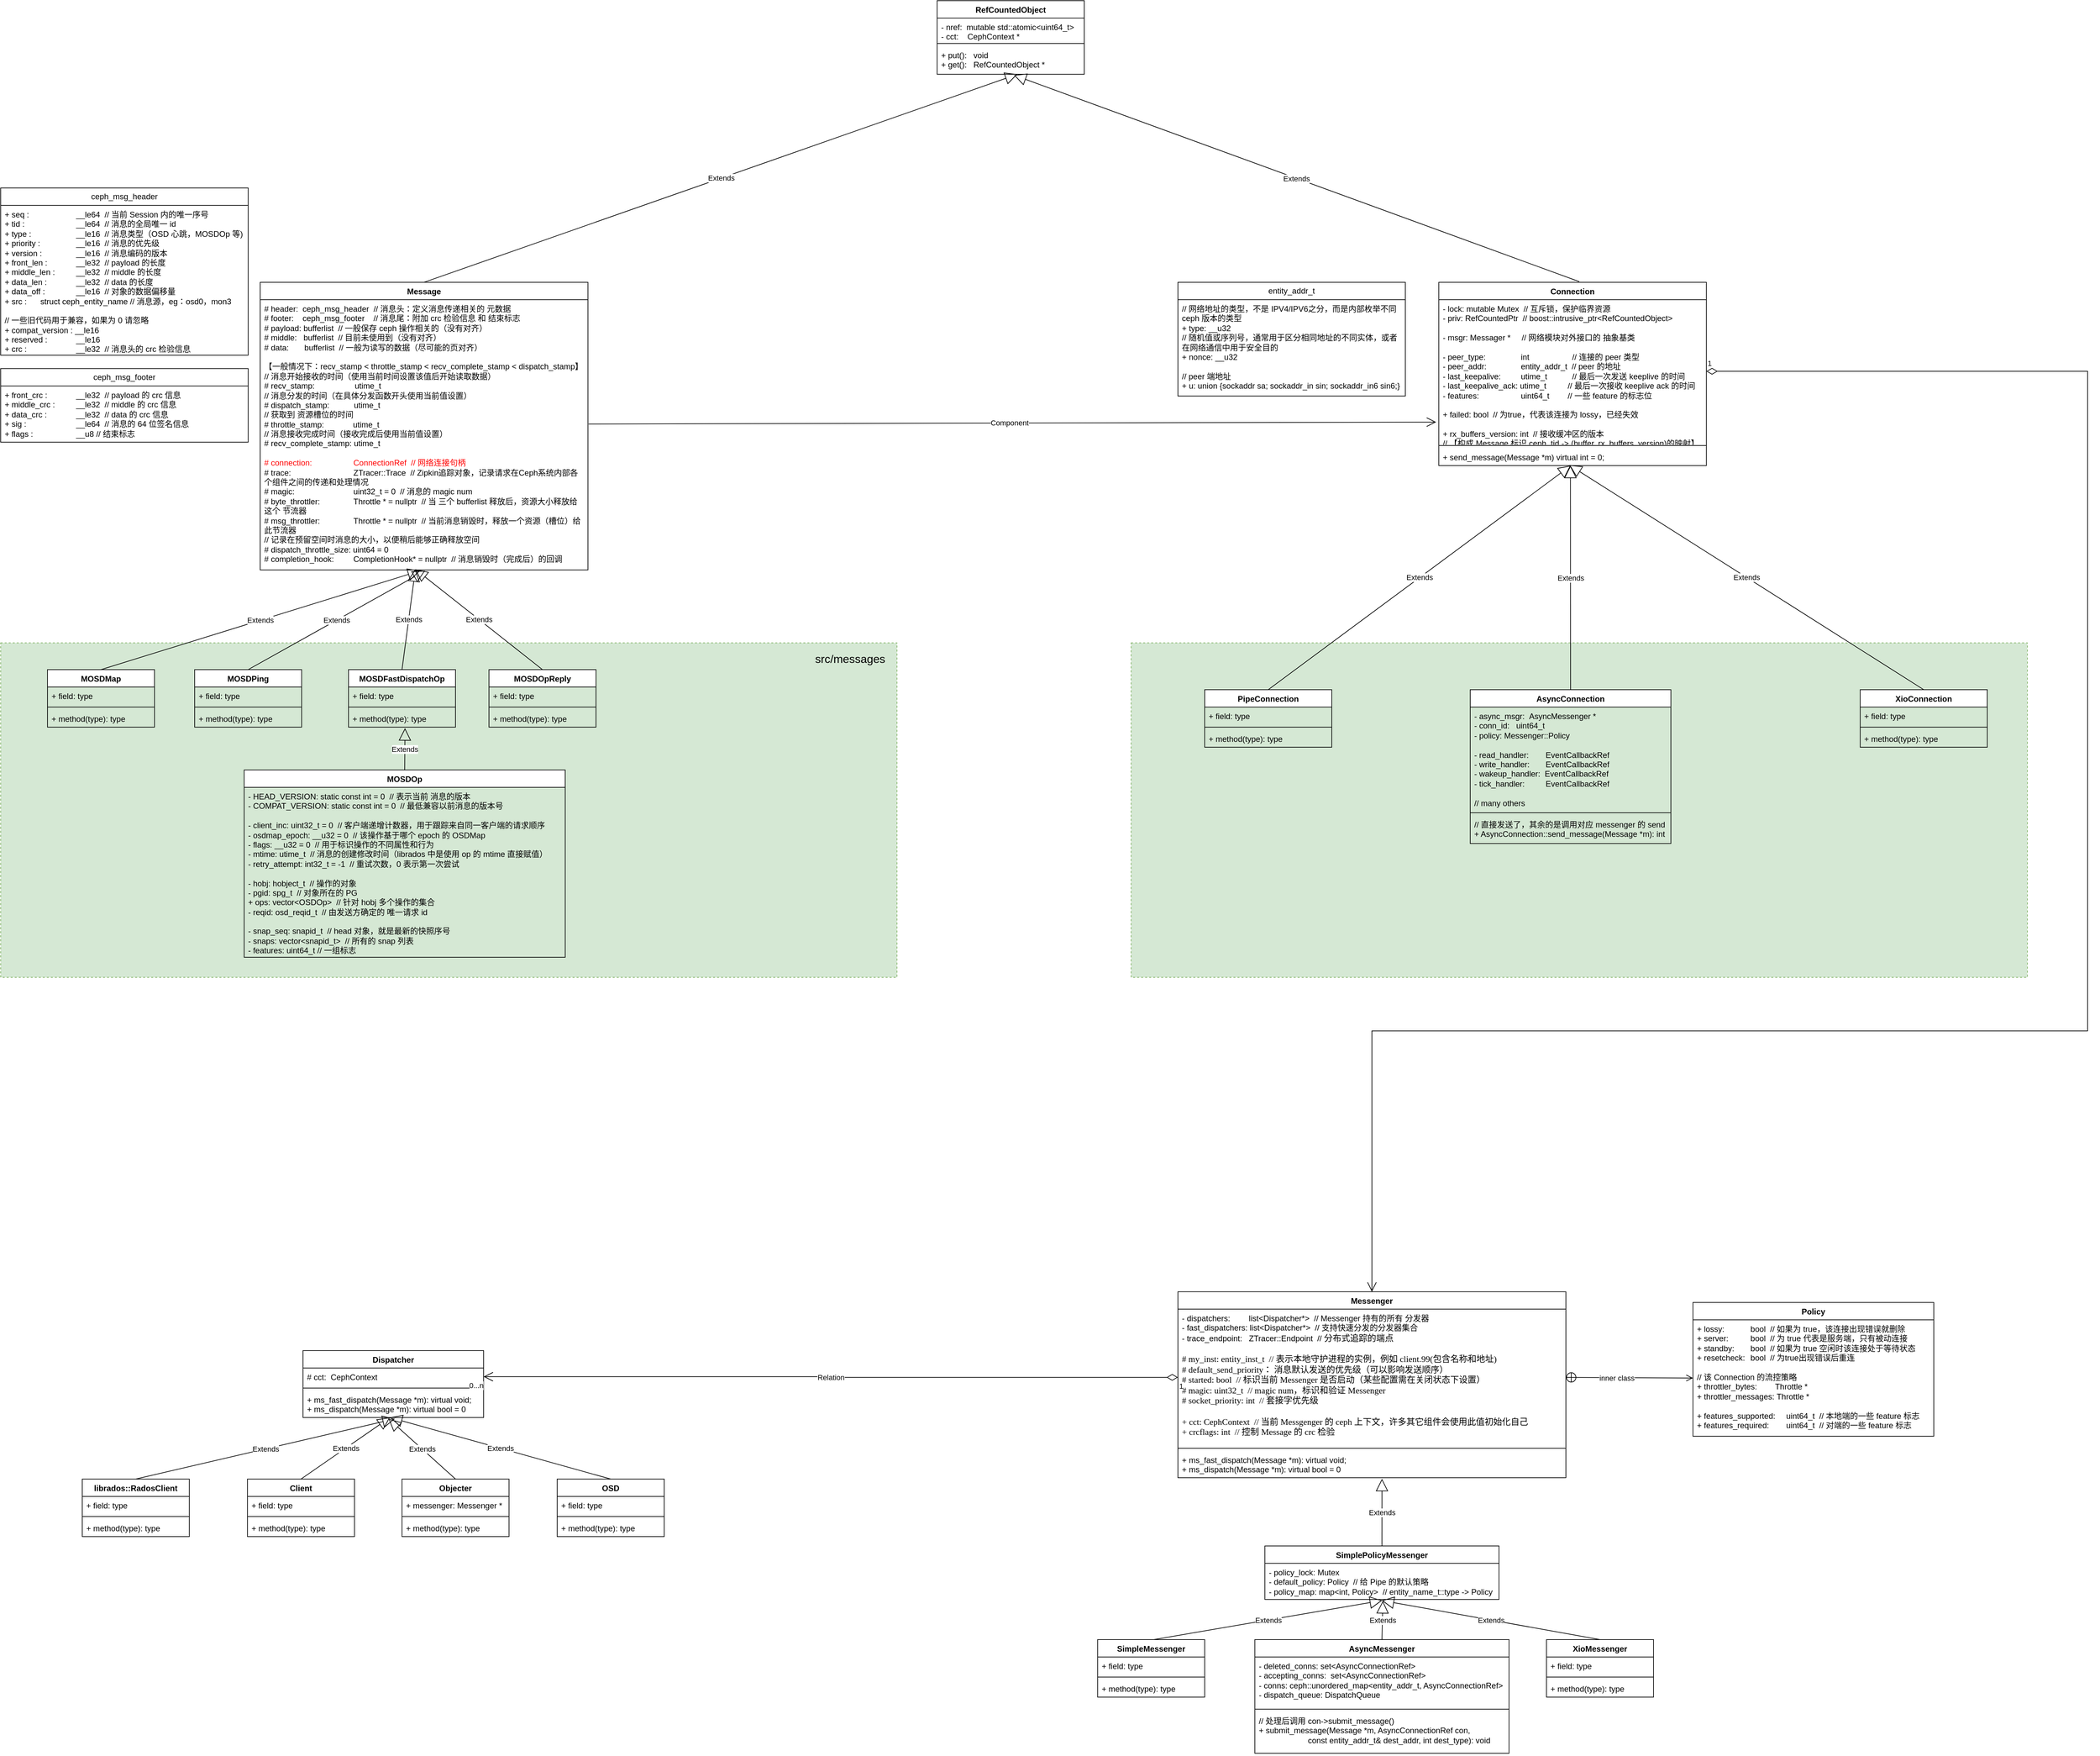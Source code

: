 <mxfile version="24.2.1" type="github">
  <diagram name="第 1 页" id="wHKWAx3UkNSvwidnDVWt">
    <mxGraphModel dx="2868" dy="2809" grid="1" gridSize="10" guides="1" tooltips="1" connect="1" arrows="1" fold="1" page="1" pageScale="1" pageWidth="827" pageHeight="1169" background="none" math="0" shadow="0">
      <root>
        <mxCell id="0" />
        <mxCell id="1" parent="0" />
        <mxCell id="QgA-dz_zXuOLvlTgo4UR-40" value="" style="rounded=0;whiteSpace=wrap;html=1;labelBorderColor=none;fillColor=#d5e8d4;strokeColor=#82b366;dashed=1;" vertex="1" parent="1">
          <mxGeometry x="10" y="830" width="1340" height="500" as="geometry" />
        </mxCell>
        <mxCell id="QgA-dz_zXuOLvlTgo4UR-1" value="RefCountedObject" style="swimlane;fontStyle=1;align=center;verticalAlign=top;childLayout=stackLayout;horizontal=1;startSize=26;horizontalStack=0;resizeParent=1;resizeParentMax=0;resizeLast=0;collapsible=1;marginBottom=0;whiteSpace=wrap;html=1;" vertex="1" parent="1">
          <mxGeometry x="1410" y="-130" width="220" height="110" as="geometry">
            <mxRectangle x="410" y="480" width="140" height="30" as="alternateBounds" />
          </mxGeometry>
        </mxCell>
        <mxCell id="QgA-dz_zXuOLvlTgo4UR-2" value="- nref:&amp;nbsp; mutable std::atomic&amp;lt;uint64_t&amp;gt;&lt;div&gt;- cct:&amp;nbsp; &amp;nbsp; CephContext *&lt;/div&gt;" style="text;strokeColor=none;fillColor=none;align=left;verticalAlign=top;spacingLeft=4;spacingRight=4;overflow=hidden;rotatable=0;points=[[0,0.5],[1,0.5]];portConstraint=eastwest;whiteSpace=wrap;html=1;" vertex="1" parent="QgA-dz_zXuOLvlTgo4UR-1">
          <mxGeometry y="26" width="220" height="34" as="geometry" />
        </mxCell>
        <mxCell id="QgA-dz_zXuOLvlTgo4UR-3" value="" style="line;strokeWidth=1;fillColor=none;align=left;verticalAlign=middle;spacingTop=-1;spacingLeft=3;spacingRight=3;rotatable=0;labelPosition=right;points=[];portConstraint=eastwest;strokeColor=inherit;" vertex="1" parent="QgA-dz_zXuOLvlTgo4UR-1">
          <mxGeometry y="60" width="220" height="8" as="geometry" />
        </mxCell>
        <mxCell id="QgA-dz_zXuOLvlTgo4UR-4" value="+ put():&amp;nbsp; &amp;nbsp;void&lt;div&gt;+ get():&amp;nbsp; &amp;nbsp;RefCountedObject *&lt;/div&gt;" style="text;strokeColor=none;fillColor=none;align=left;verticalAlign=top;spacingLeft=4;spacingRight=4;overflow=hidden;rotatable=0;points=[[0,0.5],[1,0.5]];portConstraint=eastwest;whiteSpace=wrap;html=1;" vertex="1" parent="QgA-dz_zXuOLvlTgo4UR-1">
          <mxGeometry y="68" width="220" height="42" as="geometry" />
        </mxCell>
        <mxCell id="QgA-dz_zXuOLvlTgo4UR-5" value="Message" style="swimlane;fontStyle=1;align=center;verticalAlign=top;childLayout=stackLayout;horizontal=1;startSize=26;horizontalStack=0;resizeParent=1;resizeParentMax=0;resizeLast=0;collapsible=1;marginBottom=0;whiteSpace=wrap;html=1;" vertex="1" parent="1">
          <mxGeometry x="398" y="291" width="490" height="430" as="geometry" />
        </mxCell>
        <mxCell id="QgA-dz_zXuOLvlTgo4UR-6" value="# header:&amp;nbsp; ceph_msg_header&amp;nbsp; // 消息头：定义消息传递相关的 元数据&lt;div&gt;# footer:&amp;nbsp; &amp;nbsp; ceph_msg_footer&amp;nbsp; &amp;nbsp; // 消息尾：附加 crc 检验信息 和 结束标志&lt;/div&gt;&lt;div&gt;# payload: bufferlist&amp;nbsp; // 一般保存 ceph 操作相关的（没有对齐）&lt;/div&gt;&lt;div&gt;# middle:&amp;nbsp; &amp;nbsp;bufferlist&amp;nbsp; // 目前未使用到（没有对齐）&lt;/div&gt;&lt;div&gt;# data:&amp;nbsp; &amp;nbsp; &amp;nbsp; &amp;nbsp;bufferlist&amp;nbsp; // 一般为读写的数据（尽可能的页对齐）&lt;/div&gt;&lt;div&gt;&lt;span style=&quot;background-color: initial;&quot;&gt;&lt;br&gt;&lt;/span&gt;&lt;/div&gt;&lt;div&gt;&lt;span style=&quot;background-color: initial;&quot;&gt;【一般情况下：&lt;/span&gt;&lt;span style=&quot;background-color: initial;&quot;&gt;recv_stamp &amp;lt;&amp;nbsp;&lt;/span&gt;&lt;span style=&quot;background-color: initial;&quot;&gt;throttle_stamp &amp;lt;&amp;nbsp;&lt;/span&gt;&lt;span style=&quot;background-color: initial;&quot;&gt;recv_complete_stamp &amp;lt;&amp;nbsp;&lt;/span&gt;&lt;span style=&quot;background-color: initial;&quot;&gt;dispatch_stamp&lt;/span&gt;&lt;span style=&quot;background-color: initial;&quot;&gt;】&lt;/span&gt;&lt;/div&gt;&lt;div&gt;// 消息开始接收的时间（使用当前时间设置该值后开始读取数据）&lt;span style=&quot;background-color: initial;&quot;&gt;&lt;br&gt;&lt;/span&gt;&lt;/div&gt;&lt;div&gt;&lt;span style=&quot;background-color: initial;&quot;&gt;# recv_stamp:&amp;nbsp; &amp;nbsp; &amp;nbsp; &amp;nbsp; &amp;nbsp; &amp;nbsp; &amp;nbsp; &amp;nbsp; &amp;nbsp; utime_t&lt;/span&gt;&lt;br&gt;&lt;/div&gt;&lt;div&gt;// 消息分发的时间（在具体分发函数开头使用当前值设置）&lt;/div&gt;&lt;div&gt;# dispatch_stamp:&amp;nbsp; &amp;nbsp; &amp;nbsp; &amp;nbsp; &amp;nbsp; &amp;nbsp;utime_t&lt;/div&gt;&lt;div&gt;// 获取到 资源槽位的时间&lt;/div&gt;&lt;div&gt;# throttle_stamp:&amp;nbsp; &amp;nbsp; &amp;nbsp; &amp;nbsp; &amp;nbsp; &amp;nbsp; &amp;nbsp;utime_t&lt;/div&gt;&lt;div&gt;// 消息接收完成时间（接收完成后使用当前值设置）&lt;/div&gt;&lt;div&gt;# recv_complete_stamp: utime_t&lt;/div&gt;&lt;div&gt;&lt;br&gt;&lt;/div&gt;&lt;div&gt;&lt;font color=&quot;#ff0000&quot;&gt;# connection: &lt;span style=&quot;white-space: pre;&quot;&gt;&#x9;&lt;/span&gt;&lt;span style=&quot;white-space: pre;&quot;&gt;&#x9;&lt;span style=&quot;white-space: pre;&quot;&gt;&#x9;&lt;/span&gt;&lt;/span&gt;ConnectionRef&amp;nbsp; // 网络连接句柄&lt;/font&gt;&lt;/div&gt;&lt;div&gt;#&amp;nbsp;trace:&amp;nbsp;&lt;span style=&quot;white-space: pre;&quot;&gt;&#x9;&lt;/span&gt;&amp;nbsp; &amp;nbsp; &amp;nbsp; &amp;nbsp;&lt;span style=&quot;white-space: pre;&quot;&gt;&#x9;&lt;/span&gt;&lt;span style=&quot;white-space: pre;&quot;&gt;&#x9;&lt;/span&gt;&lt;span style=&quot;white-space: pre;&quot;&gt;&#x9;&lt;/span&gt;ZTracer::Trace&amp;nbsp; //&amp;nbsp;Zipkin追踪对象，记录请求在Ceph系统内部各个组件之间的传递和处理情况&lt;/div&gt;&lt;div&gt;# magic: &lt;span style=&quot;white-space: pre;&quot;&gt;&#x9;&lt;/span&gt;&amp;nbsp; &amp;nbsp; &amp;nbsp; &amp;nbsp;&lt;span style=&quot;white-space: pre;&quot;&gt;&#x9;&lt;/span&gt;&lt;span style=&quot;white-space: pre;&quot;&gt;&#x9;&lt;/span&gt;&lt;span style=&quot;white-space: pre;&quot;&gt;&#x9;&lt;/span&gt;uint32_t = 0&amp;nbsp; // 消息的 magic num&lt;br&gt;#&amp;nbsp;byte_throttler:&amp;nbsp;&amp;nbsp;&lt;span style=&quot;white-space: pre;&quot;&gt;&#x9;&lt;/span&gt;&lt;span style=&quot;white-space: pre;&quot;&gt;&#x9;&lt;/span&gt;Throttle * = nullptr&amp;nbsp; // 当 三个 bufferlist 释放后，资源大小释放给这个 节流器&lt;/div&gt;&lt;div&gt;#&amp;nbsp;msg_throttler:&amp;nbsp;&amp;nbsp;&lt;span style=&quot;white-space: pre;&quot;&gt;&#x9;&lt;/span&gt;&lt;span style=&quot;white-space: pre;&quot;&gt;&#x9;&lt;/span&gt;&lt;span style=&quot;background-color: initial;&quot;&gt;Throttle * = nullptr&amp;nbsp; // 当前消息销毁时，释放一个资源（槽位）给此节流器&lt;/span&gt;&lt;/div&gt;&lt;div&gt;&lt;span style=&quot;background-color: initial;&quot;&gt;//&amp;nbsp;&lt;/span&gt;&lt;span style=&quot;background-color: initial;&quot;&gt;记录在预留空间时消息的大小，以便稍后能够正确释放空间&lt;/span&gt;&lt;/div&gt;&lt;div&gt;&lt;span style=&quot;background-color: initial;&quot;&gt;#&amp;nbsp;&lt;/span&gt;&lt;span style=&quot;background-color: initial;&quot;&gt;dispatch_throttle_size: uint64 = 0&lt;/span&gt;&lt;/div&gt;&lt;div&gt;&lt;span style=&quot;background-color: initial;&quot;&gt;#&amp;nbsp;&lt;/span&gt;&lt;span style=&quot;background-color: initial;&quot;&gt;completion_hook:&amp;nbsp;&lt;span style=&quot;white-space: pre;&quot;&gt;&#x9;&lt;/span&gt;&lt;/span&gt;&lt;span style=&quot;background-color: initial;&quot;&gt;CompletionHook* = nullptr&amp;nbsp; // 消息销毁时（完成后）的回调&lt;/span&gt;&lt;/div&gt;" style="text;strokeColor=none;fillColor=none;align=left;verticalAlign=top;spacingLeft=4;spacingRight=4;overflow=hidden;rotatable=0;points=[[0,0.5],[1,0.5]];portConstraint=eastwest;whiteSpace=wrap;html=1;" vertex="1" parent="QgA-dz_zXuOLvlTgo4UR-5">
          <mxGeometry y="26" width="490" height="404" as="geometry" />
        </mxCell>
        <mxCell id="QgA-dz_zXuOLvlTgo4UR-11" value="Extends" style="endArrow=block;endSize=16;endFill=0;html=1;rounded=0;exitX=0.5;exitY=0;exitDx=0;exitDy=0;" edge="1" parent="1" source="QgA-dz_zXuOLvlTgo4UR-5">
          <mxGeometry width="160" relative="1" as="geometry">
            <mxPoint x="613" y="340" as="sourcePoint" />
            <mxPoint x="1530" y="-20" as="targetPoint" />
          </mxGeometry>
        </mxCell>
        <mxCell id="QgA-dz_zXuOLvlTgo4UR-14" value="ceph_msg_header" style="swimlane;fontStyle=0;childLayout=stackLayout;horizontal=1;startSize=26;fillColor=none;horizontalStack=0;resizeParent=1;resizeParentMax=0;resizeLast=0;collapsible=1;marginBottom=0;whiteSpace=wrap;html=1;" vertex="1" parent="1">
          <mxGeometry x="10" y="150" width="370" height="250" as="geometry" />
        </mxCell>
        <mxCell id="QgA-dz_zXuOLvlTgo4UR-16" value="&lt;div&gt;+ seq : &lt;span style=&quot;white-space: pre;&quot;&gt;&#x9;&lt;/span&gt;&lt;span style=&quot;white-space: pre;&quot;&gt;&#x9;&lt;span style=&quot;white-space: pre;&quot;&gt;&#x9;&lt;/span&gt;&lt;/span&gt;__le64&amp;nbsp; // 当前 Session 内的唯一序号&lt;/div&gt;&lt;div&gt;+ tid : &lt;span style=&quot;white-space: pre;&quot;&gt;&#x9;&lt;/span&gt;&lt;span style=&quot;white-space: pre;&quot;&gt;&#x9;&lt;span style=&quot;white-space: pre;&quot;&gt;&#x9;&lt;/span&gt;&lt;/span&gt;__le64&amp;nbsp; // 消息的全局唯一 id&lt;/div&gt;&lt;div&gt;+ type : &lt;span style=&quot;white-space: pre;&quot;&gt;&#x9;&lt;span style=&quot;white-space: pre;&quot;&gt;&#x9;&lt;/span&gt;&lt;/span&gt;&lt;span style=&quot;white-space: pre;&quot;&gt;&#x9;&lt;/span&gt;__le16&amp;nbsp;&amp;nbsp;&lt;span style=&quot;background-color: initial;&quot;&gt;// 消息类型（OSD 心跳，MOSDOp 等)&lt;/span&gt;&lt;span style=&quot;background-color: initial;&quot;&gt;&amp;nbsp;&lt;/span&gt;&lt;/div&gt;&lt;div&gt;+ priority :&lt;span style=&quot;white-space: pre;&quot;&gt;&#x9;&lt;/span&gt;&lt;span style=&quot;white-space: pre;&quot;&gt;&#x9;&lt;/span&gt;__le16&amp;nbsp; // 消息的优先级&lt;/div&gt;&lt;div&gt;+ version : &lt;span style=&quot;white-space: pre;&quot;&gt;&#x9;&lt;/span&gt;&lt;span style=&quot;white-space: pre;&quot;&gt;&#x9;&lt;/span&gt;__le16&amp;nbsp; // 消息编码的版本&lt;/div&gt;&lt;div&gt;+ front_len : &lt;span style=&quot;white-space: pre;&quot;&gt;&#x9;&lt;/span&gt;&lt;span style=&quot;white-space: pre;&quot;&gt;&#x9;&lt;/span&gt;__le32&amp;nbsp; // payload 的长度&lt;/div&gt;&lt;div&gt;+ middle_len : &lt;span style=&quot;white-space: pre;&quot;&gt;&#x9;&lt;/span&gt;__le32&amp;nbsp; // middle 的长度&lt;/div&gt;&lt;div&gt;+ data_len : &lt;span style=&quot;white-space: pre;&quot;&gt;&#x9;&lt;/span&gt;&lt;span style=&quot;white-space: pre;&quot;&gt;&#x9;&lt;/span&gt;__le32&amp;nbsp; // data 的长度&lt;/div&gt;&lt;div&gt;+ data_off :&lt;span style=&quot;white-space: pre;&quot;&gt;&#x9;&lt;/span&gt;&lt;span style=&quot;white-space: pre;&quot;&gt;&#x9;&lt;/span&gt;__le16&amp;nbsp; // 对象的数据偏移量&lt;/div&gt;&lt;div&gt;+ src : &lt;span style=&quot;white-space: pre;&quot;&gt;&#x9;&lt;/span&gt;struct ceph_entity_name // 消息源，eg：osd0，mon3&lt;/div&gt;&lt;div&gt;&lt;br&gt;&lt;/div&gt;&lt;div&gt;// 一些旧代码用于兼容，如果为 0 请忽略&lt;/div&gt;&lt;div&gt;+ compat_version : __le16&lt;/div&gt;&lt;div&gt;+ reserved : &lt;span style=&quot;white-space: pre;&quot;&gt;&#x9;&lt;/span&gt;&lt;span style=&quot;white-space: pre;&quot;&gt;&#x9;&lt;/span&gt;__le16&lt;/div&gt;&lt;div&gt;+ crc : &lt;span style=&quot;white-space: pre;&quot;&gt;&#x9;&lt;/span&gt;&lt;span style=&quot;white-space: pre;&quot;&gt;&#x9;&lt;/span&gt;&lt;span style=&quot;white-space: pre;&quot;&gt;&#x9;&lt;/span&gt;__le32&amp;nbsp; // 消息头的 crc 检验信息&lt;/div&gt;" style="text;strokeColor=none;fillColor=none;align=left;verticalAlign=top;spacingLeft=4;spacingRight=4;overflow=hidden;rotatable=0;points=[[0,0.5],[1,0.5]];portConstraint=eastwest;whiteSpace=wrap;html=1;" vertex="1" parent="QgA-dz_zXuOLvlTgo4UR-14">
          <mxGeometry y="26" width="370" height="224" as="geometry" />
        </mxCell>
        <mxCell id="QgA-dz_zXuOLvlTgo4UR-18" value="ceph_msg_footer" style="swimlane;fontStyle=0;childLayout=stackLayout;horizontal=1;startSize=26;fillColor=none;horizontalStack=0;resizeParent=1;resizeParentMax=0;resizeLast=0;collapsible=1;marginBottom=0;whiteSpace=wrap;html=1;" vertex="1" parent="1">
          <mxGeometry x="10" y="420" width="370" height="110" as="geometry" />
        </mxCell>
        <mxCell id="QgA-dz_zXuOLvlTgo4UR-19" value="&lt;div&gt;&lt;span style=&quot;background-color: initial;&quot;&gt;+&amp;nbsp;&lt;/span&gt;&lt;span style=&quot;background-color: initial;&quot;&gt;front_crc&lt;/span&gt;&lt;span style=&quot;background-color: initial;&quot;&gt;&amp;nbsp;: &lt;/span&gt;&lt;span style=&quot;background-color: initial; white-space: pre;&quot;&gt;&#x9;&lt;/span&gt;&lt;span style=&quot;background-color: initial; white-space: pre;&quot;&gt;&#x9;&lt;/span&gt;&lt;span style=&quot;background-color: initial;&quot;&gt;__le32&amp;nbsp; // payload 的 crc 信息&lt;/span&gt;&lt;/div&gt;&lt;div&gt;+ middle_crc&amp;nbsp;: &lt;span style=&quot;white-space: pre;&quot;&gt;&#x9;&lt;/span&gt;__le32&amp;nbsp; // middle 的 crc 信息&lt;/div&gt;&lt;div&gt;+ data_crc : &lt;span style=&quot;white-space: pre;&quot;&gt;&#x9;&lt;/span&gt;&lt;span style=&quot;white-space: pre;&quot;&gt;&#x9;&lt;/span&gt;__le32&amp;nbsp; // data 的 crc 信息&lt;/div&gt;&lt;div&gt;+ sig :&lt;span style=&quot;white-space: pre;&quot;&gt;&#x9;&lt;/span&gt;&lt;span style=&quot;white-space: pre;&quot;&gt;&#x9;&lt;span style=&quot;white-space: pre;&quot;&gt;&#x9;&lt;/span&gt;&lt;/span&gt;__le64&amp;nbsp; // 消息的 64 位签名信息&lt;/div&gt;&lt;div&gt;+ flags : &lt;span style=&quot;white-space: pre;&quot;&gt;&#x9;&lt;span style=&quot;white-space: pre;&quot;&gt;&#x9;&lt;/span&gt;&lt;span style=&quot;white-space: pre;&quot;&gt;&#x9;&lt;/span&gt;&lt;/span&gt;__u8&amp;nbsp;// 结束标志&lt;/div&gt;" style="text;strokeColor=none;fillColor=none;align=left;verticalAlign=top;spacingLeft=4;spacingRight=4;overflow=hidden;rotatable=0;points=[[0,0.5],[1,0.5]];portConstraint=eastwest;whiteSpace=wrap;html=1;" vertex="1" parent="QgA-dz_zXuOLvlTgo4UR-18">
          <mxGeometry y="26" width="370" height="84" as="geometry" />
        </mxCell>
        <mxCell id="QgA-dz_zXuOLvlTgo4UR-20" value="MOSDMap" style="swimlane;fontStyle=1;align=center;verticalAlign=top;childLayout=stackLayout;horizontal=1;startSize=26;horizontalStack=0;resizeParent=1;resizeParentMax=0;resizeLast=0;collapsible=1;marginBottom=0;whiteSpace=wrap;html=1;" vertex="1" parent="1">
          <mxGeometry x="80" y="870" width="160" height="86" as="geometry" />
        </mxCell>
        <mxCell id="QgA-dz_zXuOLvlTgo4UR-21" value="+ field: type" style="text;strokeColor=none;fillColor=none;align=left;verticalAlign=top;spacingLeft=4;spacingRight=4;overflow=hidden;rotatable=0;points=[[0,0.5],[1,0.5]];portConstraint=eastwest;whiteSpace=wrap;html=1;" vertex="1" parent="QgA-dz_zXuOLvlTgo4UR-20">
          <mxGeometry y="26" width="160" height="26" as="geometry" />
        </mxCell>
        <mxCell id="QgA-dz_zXuOLvlTgo4UR-22" value="" style="line;strokeWidth=1;fillColor=none;align=left;verticalAlign=middle;spacingTop=-1;spacingLeft=3;spacingRight=3;rotatable=0;labelPosition=right;points=[];portConstraint=eastwest;strokeColor=inherit;" vertex="1" parent="QgA-dz_zXuOLvlTgo4UR-20">
          <mxGeometry y="52" width="160" height="8" as="geometry" />
        </mxCell>
        <mxCell id="QgA-dz_zXuOLvlTgo4UR-23" value="+ method(type): type" style="text;strokeColor=none;fillColor=none;align=left;verticalAlign=top;spacingLeft=4;spacingRight=4;overflow=hidden;rotatable=0;points=[[0,0.5],[1,0.5]];portConstraint=eastwest;whiteSpace=wrap;html=1;" vertex="1" parent="QgA-dz_zXuOLvlTgo4UR-20">
          <mxGeometry y="60" width="160" height="26" as="geometry" />
        </mxCell>
        <mxCell id="QgA-dz_zXuOLvlTgo4UR-24" value="MOSDPing" style="swimlane;fontStyle=1;align=center;verticalAlign=top;childLayout=stackLayout;horizontal=1;startSize=26;horizontalStack=0;resizeParent=1;resizeParentMax=0;resizeLast=0;collapsible=1;marginBottom=0;whiteSpace=wrap;html=1;" vertex="1" parent="1">
          <mxGeometry x="300" y="870" width="160" height="86" as="geometry" />
        </mxCell>
        <mxCell id="QgA-dz_zXuOLvlTgo4UR-25" value="+ field: type" style="text;strokeColor=none;fillColor=none;align=left;verticalAlign=top;spacingLeft=4;spacingRight=4;overflow=hidden;rotatable=0;points=[[0,0.5],[1,0.5]];portConstraint=eastwest;whiteSpace=wrap;html=1;" vertex="1" parent="QgA-dz_zXuOLvlTgo4UR-24">
          <mxGeometry y="26" width="160" height="26" as="geometry" />
        </mxCell>
        <mxCell id="QgA-dz_zXuOLvlTgo4UR-26" value="" style="line;strokeWidth=1;fillColor=none;align=left;verticalAlign=middle;spacingTop=-1;spacingLeft=3;spacingRight=3;rotatable=0;labelPosition=right;points=[];portConstraint=eastwest;strokeColor=inherit;" vertex="1" parent="QgA-dz_zXuOLvlTgo4UR-24">
          <mxGeometry y="52" width="160" height="8" as="geometry" />
        </mxCell>
        <mxCell id="QgA-dz_zXuOLvlTgo4UR-27" value="+ method(type): type" style="text;strokeColor=none;fillColor=none;align=left;verticalAlign=top;spacingLeft=4;spacingRight=4;overflow=hidden;rotatable=0;points=[[0,0.5],[1,0.5]];portConstraint=eastwest;whiteSpace=wrap;html=1;" vertex="1" parent="QgA-dz_zXuOLvlTgo4UR-24">
          <mxGeometry y="60" width="160" height="26" as="geometry" />
        </mxCell>
        <mxCell id="QgA-dz_zXuOLvlTgo4UR-28" value="MOSDFastDispatchOp" style="swimlane;fontStyle=1;align=center;verticalAlign=top;childLayout=stackLayout;horizontal=1;startSize=26;horizontalStack=0;resizeParent=1;resizeParentMax=0;resizeLast=0;collapsible=1;marginBottom=0;whiteSpace=wrap;html=1;" vertex="1" parent="1">
          <mxGeometry x="530" y="870" width="160" height="86" as="geometry" />
        </mxCell>
        <mxCell id="QgA-dz_zXuOLvlTgo4UR-29" value="+ field: type" style="text;strokeColor=none;fillColor=none;align=left;verticalAlign=top;spacingLeft=4;spacingRight=4;overflow=hidden;rotatable=0;points=[[0,0.5],[1,0.5]];portConstraint=eastwest;whiteSpace=wrap;html=1;" vertex="1" parent="QgA-dz_zXuOLvlTgo4UR-28">
          <mxGeometry y="26" width="160" height="26" as="geometry" />
        </mxCell>
        <mxCell id="QgA-dz_zXuOLvlTgo4UR-30" value="" style="line;strokeWidth=1;fillColor=none;align=left;verticalAlign=middle;spacingTop=-1;spacingLeft=3;spacingRight=3;rotatable=0;labelPosition=right;points=[];portConstraint=eastwest;strokeColor=inherit;" vertex="1" parent="QgA-dz_zXuOLvlTgo4UR-28">
          <mxGeometry y="52" width="160" height="8" as="geometry" />
        </mxCell>
        <mxCell id="QgA-dz_zXuOLvlTgo4UR-31" value="+ method(type): type" style="text;strokeColor=none;fillColor=none;align=left;verticalAlign=top;spacingLeft=4;spacingRight=4;overflow=hidden;rotatable=0;points=[[0,0.5],[1,0.5]];portConstraint=eastwest;whiteSpace=wrap;html=1;" vertex="1" parent="QgA-dz_zXuOLvlTgo4UR-28">
          <mxGeometry y="60" width="160" height="26" as="geometry" />
        </mxCell>
        <mxCell id="QgA-dz_zXuOLvlTgo4UR-32" value="MOSDOpReply" style="swimlane;fontStyle=1;align=center;verticalAlign=top;childLayout=stackLayout;horizontal=1;startSize=26;horizontalStack=0;resizeParent=1;resizeParentMax=0;resizeLast=0;collapsible=1;marginBottom=0;whiteSpace=wrap;html=1;" vertex="1" parent="1">
          <mxGeometry x="740" y="870" width="160" height="86" as="geometry" />
        </mxCell>
        <mxCell id="QgA-dz_zXuOLvlTgo4UR-33" value="+ field: type" style="text;strokeColor=none;fillColor=none;align=left;verticalAlign=top;spacingLeft=4;spacingRight=4;overflow=hidden;rotatable=0;points=[[0,0.5],[1,0.5]];portConstraint=eastwest;whiteSpace=wrap;html=1;" vertex="1" parent="QgA-dz_zXuOLvlTgo4UR-32">
          <mxGeometry y="26" width="160" height="26" as="geometry" />
        </mxCell>
        <mxCell id="QgA-dz_zXuOLvlTgo4UR-34" value="" style="line;strokeWidth=1;fillColor=none;align=left;verticalAlign=middle;spacingTop=-1;spacingLeft=3;spacingRight=3;rotatable=0;labelPosition=right;points=[];portConstraint=eastwest;strokeColor=inherit;" vertex="1" parent="QgA-dz_zXuOLvlTgo4UR-32">
          <mxGeometry y="52" width="160" height="8" as="geometry" />
        </mxCell>
        <mxCell id="QgA-dz_zXuOLvlTgo4UR-35" value="+ method(type): type" style="text;strokeColor=none;fillColor=none;align=left;verticalAlign=top;spacingLeft=4;spacingRight=4;overflow=hidden;rotatable=0;points=[[0,0.5],[1,0.5]];portConstraint=eastwest;whiteSpace=wrap;html=1;" vertex="1" parent="QgA-dz_zXuOLvlTgo4UR-32">
          <mxGeometry y="60" width="160" height="26" as="geometry" />
        </mxCell>
        <mxCell id="QgA-dz_zXuOLvlTgo4UR-36" value="MOSDOp" style="swimlane;fontStyle=1;align=center;verticalAlign=top;childLayout=stackLayout;horizontal=1;startSize=26;horizontalStack=0;resizeParent=1;resizeParentMax=0;resizeLast=0;collapsible=1;marginBottom=0;whiteSpace=wrap;html=1;" vertex="1" parent="1">
          <mxGeometry x="374" y="1020" width="480" height="280" as="geometry" />
        </mxCell>
        <mxCell id="QgA-dz_zXuOLvlTgo4UR-37" value="&lt;div&gt;-&amp;nbsp;HEAD_VERSION: static const int = 0&amp;nbsp; // 表示当前 消息的版本&lt;/div&gt;&lt;div&gt;-&amp;nbsp;COMPAT_VERSION:&amp;nbsp;&lt;span style=&quot;background-color: initial;&quot;&gt;static const int = 0&amp;nbsp; // 最低兼容以前消息的版本号&lt;/span&gt;&lt;/div&gt;&lt;div&gt;&lt;br&gt;&lt;/div&gt;- client_inc:&amp;nbsp;uint32_t = 0&amp;nbsp; //&amp;nbsp;客户端递增计数器，用于跟踪来自同一客户端的请求顺序&lt;div&gt;-&amp;nbsp;osdmap_epoch:&amp;nbsp;__u32 = 0&amp;nbsp; // 该操作基于哪个 epoch 的 OSDMap&lt;/div&gt;&lt;div&gt;- flags:&amp;nbsp;__u32 = 0&amp;nbsp; //&amp;nbsp;用于标识操作的不同属性和行为&lt;/div&gt;&lt;div&gt;-&amp;nbsp;mtime:&amp;nbsp;utime_t&amp;nbsp; // 消息的创建修改时间（librados 中是使用 op 的 mtime 直接赋值）&lt;/div&gt;&lt;div&gt;-&amp;nbsp;retry_attempt: int32_t = -1&amp;nbsp; //&amp;nbsp;重试次数，0 表示第一次尝试&lt;/div&gt;&lt;div&gt;&lt;br&gt;&lt;/div&gt;&lt;div&gt;-&amp;nbsp;hobj:&amp;nbsp;hobject_t&amp;nbsp; //&amp;nbsp;操作的对象&lt;/div&gt;&lt;div&gt;-&amp;nbsp;pgid:&amp;nbsp;spg_t&amp;nbsp; //&amp;nbsp;对象所在的 PG&lt;/div&gt;&lt;div&gt;+&amp;nbsp;ops:&amp;nbsp;vector&amp;lt;OSDOp&amp;gt;&amp;nbsp; //&amp;nbsp;针对 hobj 多个操作的集合&lt;/div&gt;&lt;div&gt;-&amp;nbsp;reqid:&amp;nbsp;osd_reqid_t&amp;nbsp; // 由发送方确定的 唯一请求 id&lt;/div&gt;&lt;div&gt;&lt;br&gt;&lt;/div&gt;&lt;div&gt;-&amp;nbsp;snap_seq:&amp;nbsp;snapid_t&amp;nbsp; //&amp;nbsp;head 对象，就是最新的快照序号&lt;/div&gt;&lt;div&gt;-&amp;nbsp;snaps:&amp;nbsp;vector&amp;lt;snapid_t&amp;gt;&amp;nbsp; //&amp;nbsp;所有的 snap 列表&lt;/div&gt;&lt;div&gt;-&amp;nbsp;features:&amp;nbsp;uint64_t // 一组标志&lt;/div&gt;&lt;div&gt;&lt;br&gt;&lt;/div&gt;&lt;div&gt;&lt;br&gt;&lt;/div&gt;" style="text;strokeColor=none;fillColor=none;align=left;verticalAlign=top;spacingLeft=4;spacingRight=4;overflow=hidden;rotatable=0;points=[[0,0.5],[1,0.5]];portConstraint=eastwest;whiteSpace=wrap;html=1;" vertex="1" parent="QgA-dz_zXuOLvlTgo4UR-36">
          <mxGeometry y="26" width="480" height="254" as="geometry" />
        </mxCell>
        <mxCell id="QgA-dz_zXuOLvlTgo4UR-41" value="Extends" style="endArrow=block;endSize=16;endFill=0;html=1;rounded=0;exitX=0.5;exitY=0;exitDx=0;exitDy=0;entryX=0.488;entryY=1.003;entryDx=0;entryDy=0;entryPerimeter=0;" edge="1" parent="1" source="QgA-dz_zXuOLvlTgo4UR-20" target="QgA-dz_zXuOLvlTgo4UR-6">
          <mxGeometry width="160" relative="1" as="geometry">
            <mxPoint x="320" y="860" as="sourcePoint" />
            <mxPoint x="480" y="860" as="targetPoint" />
          </mxGeometry>
        </mxCell>
        <mxCell id="QgA-dz_zXuOLvlTgo4UR-42" value="Extends" style="endArrow=block;endSize=16;endFill=0;html=1;rounded=0;exitX=0.5;exitY=0;exitDx=0;exitDy=0;entryX=0.503;entryY=1.003;entryDx=0;entryDy=0;entryPerimeter=0;" edge="1" parent="1" source="QgA-dz_zXuOLvlTgo4UR-24" target="QgA-dz_zXuOLvlTgo4UR-6">
          <mxGeometry width="160" relative="1" as="geometry">
            <mxPoint x="170" y="880" as="sourcePoint" />
            <mxPoint x="652" y="733" as="targetPoint" />
          </mxGeometry>
        </mxCell>
        <mxCell id="QgA-dz_zXuOLvlTgo4UR-43" value="Extends" style="endArrow=block;endSize=16;endFill=0;html=1;rounded=0;exitX=0.5;exitY=0;exitDx=0;exitDy=0;" edge="1" parent="1" source="QgA-dz_zXuOLvlTgo4UR-28">
          <mxGeometry width="160" relative="1" as="geometry">
            <mxPoint x="390" y="880" as="sourcePoint" />
            <mxPoint x="630" y="720" as="targetPoint" />
          </mxGeometry>
        </mxCell>
        <mxCell id="QgA-dz_zXuOLvlTgo4UR-44" value="Extends" style="endArrow=block;endSize=16;endFill=0;html=1;rounded=0;exitX=0.5;exitY=0;exitDx=0;exitDy=0;" edge="1" parent="1" source="QgA-dz_zXuOLvlTgo4UR-32">
          <mxGeometry width="160" relative="1" as="geometry">
            <mxPoint x="780" y="840" as="sourcePoint" />
            <mxPoint x="630" y="720" as="targetPoint" />
          </mxGeometry>
        </mxCell>
        <mxCell id="QgA-dz_zXuOLvlTgo4UR-45" value="Extends" style="endArrow=block;endSize=16;endFill=0;html=1;rounded=0;exitX=0.5;exitY=0;exitDx=0;exitDy=0;entryX=0.528;entryY=1.058;entryDx=0;entryDy=0;entryPerimeter=0;" edge="1" parent="1" source="QgA-dz_zXuOLvlTgo4UR-36" target="QgA-dz_zXuOLvlTgo4UR-31">
          <mxGeometry width="160" relative="1" as="geometry">
            <mxPoint x="620" y="880" as="sourcePoint" />
            <mxPoint x="640" y="730" as="targetPoint" />
          </mxGeometry>
        </mxCell>
        <mxCell id="QgA-dz_zXuOLvlTgo4UR-47" value="&lt;font style=&quot;font-size: 17px;&quot;&gt;src/messages&lt;/font&gt;" style="text;html=1;align=center;verticalAlign=middle;whiteSpace=wrap;rounded=0;" vertex="1" parent="1">
          <mxGeometry x="1250" y="840" width="60" height="30" as="geometry" />
        </mxCell>
        <mxCell id="QgA-dz_zXuOLvlTgo4UR-48" value="Connection" style="swimlane;fontStyle=1;align=center;verticalAlign=top;childLayout=stackLayout;horizontal=1;startSize=26;horizontalStack=0;resizeParent=1;resizeParentMax=0;resizeLast=0;collapsible=1;marginBottom=0;whiteSpace=wrap;html=1;" vertex="1" parent="1">
          <mxGeometry x="2160" y="291" width="400" height="274" as="geometry" />
        </mxCell>
        <mxCell id="QgA-dz_zXuOLvlTgo4UR-49" value="- lock: mutable Mutex&amp;nbsp; // 互斥锁，保护临界资源&amp;nbsp;&lt;div&gt;-&amp;nbsp;priv:&amp;nbsp;RefCountedPtr&amp;nbsp; // boost::intrusive_ptr&amp;lt;RefCountedObject&amp;gt;&lt;/div&gt;&lt;div&gt;&lt;br&gt;&lt;/div&gt;&lt;div&gt;- msgr: Messager *&amp;nbsp; &amp;nbsp; &amp;nbsp;// 网络模块对外接口的 抽象基类&lt;/div&gt;&lt;div&gt;&lt;br&gt;&lt;/div&gt;&lt;div&gt;- peer_type: &lt;span style=&quot;white-space: pre;&quot;&gt;&#x9;&lt;/span&gt;&lt;span style=&quot;white-space: pre;&quot;&gt;&#x9;&lt;/span&gt;&amp;nbsp; &amp;nbsp;int&amp;nbsp; &lt;span style=&quot;white-space: pre;&quot;&gt;&#x9;&lt;/span&gt;&lt;span style=&quot;white-space: pre;&quot;&gt;&#x9;&lt;/span&gt;&amp;nbsp; // 连接的 peer 类型&lt;/div&gt;&lt;div&gt;- peer_addr: &lt;span style=&quot;white-space: pre;&quot;&gt;&#x9;&lt;/span&gt;&lt;span style=&quot;white-space: pre;&quot;&gt;&#x9;&amp;nbsp;&lt;/span&gt;&amp;nbsp; entity_addr_t&amp;nbsp; // peer 的地址&lt;/div&gt;&lt;div&gt;-&amp;nbsp;last_keepalive: &lt;span style=&quot;white-space: pre;&quot;&gt;&#x9;&lt;/span&gt;&amp;nbsp; &amp;nbsp;utime_t&amp;nbsp; &lt;span style=&quot;white-space: pre;&quot;&gt;&#x9;&lt;/span&gt;&amp;nbsp; // 最后一次发送 keeplive 的时间&lt;/div&gt;&lt;div&gt;-&amp;nbsp;last_keepalive_ack: utime_t&amp;nbsp; &amp;nbsp;&lt;span style=&quot;white-space: pre;&quot;&gt;&#x9;&lt;/span&gt;// 最后一次接收 keeplive ack 的时间&lt;/div&gt;&lt;div&gt;-&amp;nbsp;features: &lt;span style=&quot;white-space: pre;&quot;&gt;&#x9;&lt;/span&gt;&lt;span style=&quot;white-space: pre;&quot;&gt;&#x9;&lt;/span&gt;&amp;nbsp; &amp;nbsp;uint64_t&amp;nbsp;&lt;span style=&quot;white-space: pre;&quot;&gt;&#x9;&lt;/span&gt;// 一些 feature 的标志位&lt;/div&gt;&lt;div&gt;&lt;br&gt;&lt;/div&gt;&lt;div&gt;+ failed: bool&amp;nbsp; // 为true，代表该连接为 lossy，已经失效&lt;/div&gt;&lt;div&gt;&lt;span style=&quot;background-color: initial;&quot;&gt;&amp;nbsp;&amp;nbsp;&lt;/span&gt;&lt;br&gt;&lt;/div&gt;&lt;div&gt;+&amp;nbsp;rx_buffers_version: int&amp;nbsp; // 接收缓冲区的版本&lt;/div&gt;&lt;div&gt;// 【&lt;span style=&quot;background-color: initial;&quot;&gt;构成 Message 标识 ceph_tid -&amp;gt; (buffer,&amp;nbsp;&lt;/span&gt;&lt;span style=&quot;background-color: initial; border-color: var(--border-color);&quot;&gt;rx_buffers_version&lt;/span&gt;&lt;span style=&quot;background-color: initial; border-color: var(--border-color);&quot;&gt;)的映射】&lt;/span&gt;&lt;/div&gt;&lt;div&gt;+&amp;nbsp;rx_buffers:&amp;nbsp;map&amp;lt;ceph_tid_t, pair&amp;lt;bufferlist,int&amp;gt;&amp;gt;&amp;nbsp; // 接收缓冲区&lt;/div&gt;&lt;div&gt;&lt;br&gt;&lt;/div&gt;" style="text;strokeColor=none;fillColor=none;align=left;verticalAlign=top;spacingLeft=4;spacingRight=4;overflow=hidden;rotatable=0;points=[[0,0.5],[1,0.5]];portConstraint=eastwest;whiteSpace=wrap;html=1;" vertex="1" parent="QgA-dz_zXuOLvlTgo4UR-48">
          <mxGeometry y="26" width="400" height="214" as="geometry" />
        </mxCell>
        <mxCell id="QgA-dz_zXuOLvlTgo4UR-50" value="" style="line;strokeWidth=1;fillColor=none;align=left;verticalAlign=middle;spacingTop=-1;spacingLeft=3;spacingRight=3;rotatable=0;labelPosition=right;points=[];portConstraint=eastwest;strokeColor=inherit;" vertex="1" parent="QgA-dz_zXuOLvlTgo4UR-48">
          <mxGeometry y="240" width="400" height="8" as="geometry" />
        </mxCell>
        <mxCell id="QgA-dz_zXuOLvlTgo4UR-51" value="+ send_message(Message *m) virtual int = 0;" style="text;strokeColor=none;fillColor=none;align=left;verticalAlign=top;spacingLeft=4;spacingRight=4;overflow=hidden;rotatable=0;points=[[0,0.5],[1,0.5]];portConstraint=eastwest;whiteSpace=wrap;html=1;" vertex="1" parent="QgA-dz_zXuOLvlTgo4UR-48">
          <mxGeometry y="248" width="400" height="26" as="geometry" />
        </mxCell>
        <mxCell id="QgA-dz_zXuOLvlTgo4UR-52" value="Extends" style="endArrow=block;endSize=16;endFill=0;html=1;rounded=0;entryX=0.522;entryY=1.031;entryDx=0;entryDy=0;entryPerimeter=0;" edge="1" parent="1" target="QgA-dz_zXuOLvlTgo4UR-4">
          <mxGeometry width="160" relative="1" as="geometry">
            <mxPoint x="2370" y="290" as="sourcePoint" />
            <mxPoint x="1609" y="-190" as="targetPoint" />
          </mxGeometry>
        </mxCell>
        <mxCell id="QgA-dz_zXuOLvlTgo4UR-53" value="entity_addr_t" style="swimlane;fontStyle=0;childLayout=stackLayout;horizontal=1;startSize=26;fillColor=none;horizontalStack=0;resizeParent=1;resizeParentMax=0;resizeLast=0;collapsible=1;marginBottom=0;whiteSpace=wrap;html=1;" vertex="1" parent="1">
          <mxGeometry x="1770" y="291" width="340" height="170" as="geometry" />
        </mxCell>
        <mxCell id="QgA-dz_zXuOLvlTgo4UR-54" value="&lt;div&gt;//&amp;nbsp;网络地址的类型，不是 IPV4/IPV6之分，而是内部枚举不同ceph 版本的类型&lt;br&gt;&lt;/div&gt;&lt;div&gt;+ type: __u32&lt;/div&gt;&lt;div&gt;&lt;span style=&quot;background-color: initial;&quot;&gt;//&amp;nbsp;随机值或序列号，通常用于区分相同地址的不同实体，或者在网络通信中用于安全目的&lt;/span&gt;&amp;nbsp;&amp;nbsp;&lt;/div&gt;&lt;div&gt;+&amp;nbsp;nonce: __u32&amp;nbsp;&lt;/div&gt;&lt;div&gt;&lt;span style=&quot;background-color: initial;&quot;&gt;&lt;br&gt;&lt;/span&gt;&lt;/div&gt;&lt;div&gt;&lt;span style=&quot;background-color: initial;&quot;&gt;// peer 端地址&lt;/span&gt;&lt;/div&gt;&lt;div&gt;&lt;span style=&quot;background-color: initial;&quot;&gt;+&amp;nbsp;u: union {&lt;/span&gt;&lt;span style=&quot;background-color: initial;&quot;&gt;sockaddr sa;&amp;nbsp;&lt;/span&gt;&lt;span style=&quot;background-color: initial;&quot;&gt;sockaddr_in sin;&amp;nbsp;&lt;/span&gt;&lt;span style=&quot;background-color: initial;&quot;&gt;sockaddr_in6 sin6;&lt;/span&gt;&lt;span style=&quot;background-color: initial;&quot;&gt;}&lt;/span&gt;&lt;br&gt;&lt;/div&gt;" style="text;strokeColor=none;fillColor=none;align=left;verticalAlign=top;spacingLeft=4;spacingRight=4;overflow=hidden;rotatable=0;points=[[0,0.5],[1,0.5]];portConstraint=eastwest;whiteSpace=wrap;html=1;" vertex="1" parent="QgA-dz_zXuOLvlTgo4UR-53">
          <mxGeometry y="26" width="340" height="144" as="geometry" />
        </mxCell>
        <mxCell id="QgA-dz_zXuOLvlTgo4UR-55" value="" style="rounded=0;whiteSpace=wrap;html=1;labelBorderColor=none;fillColor=#d5e8d4;strokeColor=#82b366;dashed=1;" vertex="1" parent="1">
          <mxGeometry x="1700" y="830" width="1340" height="500" as="geometry" />
        </mxCell>
        <mxCell id="QgA-dz_zXuOLvlTgo4UR-57" value="PipeConnection" style="swimlane;fontStyle=1;align=center;verticalAlign=top;childLayout=stackLayout;horizontal=1;startSize=26;horizontalStack=0;resizeParent=1;resizeParentMax=0;resizeLast=0;collapsible=1;marginBottom=0;whiteSpace=wrap;html=1;" vertex="1" parent="1">
          <mxGeometry x="1810" y="900" width="190" height="86" as="geometry" />
        </mxCell>
        <mxCell id="QgA-dz_zXuOLvlTgo4UR-58" value="+ field: type" style="text;strokeColor=none;fillColor=none;align=left;verticalAlign=top;spacingLeft=4;spacingRight=4;overflow=hidden;rotatable=0;points=[[0,0.5],[1,0.5]];portConstraint=eastwest;whiteSpace=wrap;html=1;" vertex="1" parent="QgA-dz_zXuOLvlTgo4UR-57">
          <mxGeometry y="26" width="190" height="26" as="geometry" />
        </mxCell>
        <mxCell id="QgA-dz_zXuOLvlTgo4UR-59" value="" style="line;strokeWidth=1;fillColor=none;align=left;verticalAlign=middle;spacingTop=-1;spacingLeft=3;spacingRight=3;rotatable=0;labelPosition=right;points=[];portConstraint=eastwest;strokeColor=inherit;" vertex="1" parent="QgA-dz_zXuOLvlTgo4UR-57">
          <mxGeometry y="52" width="190" height="8" as="geometry" />
        </mxCell>
        <mxCell id="QgA-dz_zXuOLvlTgo4UR-60" value="+ method(type): type" style="text;strokeColor=none;fillColor=none;align=left;verticalAlign=top;spacingLeft=4;spacingRight=4;overflow=hidden;rotatable=0;points=[[0,0.5],[1,0.5]];portConstraint=eastwest;whiteSpace=wrap;html=1;" vertex="1" parent="QgA-dz_zXuOLvlTgo4UR-57">
          <mxGeometry y="60" width="190" height="26" as="geometry" />
        </mxCell>
        <mxCell id="QgA-dz_zXuOLvlTgo4UR-61" value="AsyncConnection" style="swimlane;fontStyle=1;align=center;verticalAlign=top;childLayout=stackLayout;horizontal=1;startSize=26;horizontalStack=0;resizeParent=1;resizeParentMax=0;resizeLast=0;collapsible=1;marginBottom=0;whiteSpace=wrap;html=1;" vertex="1" parent="1">
          <mxGeometry x="2207" y="900" width="300" height="230" as="geometry" />
        </mxCell>
        <mxCell id="QgA-dz_zXuOLvlTgo4UR-62" value="- async_msgr:&amp;nbsp;&amp;nbsp;AsyncMessenger *&lt;div&gt;-&amp;nbsp;conn_id:&amp;nbsp;&lt;span style=&quot;background-color: initial;&quot;&gt;&amp;nbsp; uint64_t&lt;/span&gt;&lt;/div&gt;&lt;div&gt;&lt;span style=&quot;background-color: initial;&quot;&gt;-&amp;nbsp;&lt;/span&gt;&lt;span style=&quot;background-color: initial;&quot;&gt;policy:&amp;nbsp;&lt;/span&gt;&lt;span style=&quot;background-color: initial;&quot;&gt;Messenger::Policy&lt;/span&gt;&lt;/div&gt;&lt;div&gt;&lt;span style=&quot;background-color: initial;&quot;&gt;&lt;br&gt;&lt;/span&gt;&lt;/div&gt;&lt;div&gt;&lt;span style=&quot;background-color: initial;&quot;&gt;-&amp;nbsp;&lt;/span&gt;&lt;span style=&quot;background-color: initial;&quot;&gt;read_handler:&amp;nbsp;&lt;span style=&quot;white-space: pre;&quot;&gt;&#x9;&lt;/span&gt;&lt;/span&gt;&lt;span style=&quot;background-color: initial;&quot;&gt;EventCallbackRef&lt;/span&gt;&lt;/div&gt;&lt;div&gt;&lt;span style=&quot;background-color: initial;&quot;&gt;-&amp;nbsp;&lt;/span&gt;&lt;span style=&quot;background-color: initial;&quot;&gt;write_handler:&amp;nbsp;&lt;span style=&quot;white-space: pre;&quot;&gt;&#x9;&lt;/span&gt;&lt;/span&gt;&lt;span style=&quot;background-color: initial;&quot;&gt;EventCallbackRef&lt;/span&gt;&lt;/div&gt;&lt;div&gt;&lt;span style=&quot;background-color: initial;&quot;&gt;-&amp;nbsp;&lt;/span&gt;&lt;span style=&quot;background-color: initial;&quot;&gt;wakeup_handler:&amp;nbsp; &lt;/span&gt;&lt;span style=&quot;background-color: initial;&quot;&gt;EventCallbackRef&lt;/span&gt;&lt;/div&gt;&lt;div&gt;&lt;span style=&quot;background-color: initial;&quot;&gt;-&amp;nbsp;&lt;/span&gt;&lt;span style=&quot;background-color: initial;&quot;&gt;tick_handler:&amp;nbsp;&lt;span style=&quot;white-space: pre;&quot;&gt;&#x9;&lt;/span&gt;&lt;/span&gt;&lt;span style=&quot;background-color: initial;&quot;&gt;EventCallbackRef&lt;/span&gt;&lt;/div&gt;&lt;div&gt;&lt;span style=&quot;background-color: initial;&quot;&gt;&lt;br&gt;&lt;/span&gt;&lt;/div&gt;&lt;div&gt;&lt;span style=&quot;background-color: initial;&quot;&gt;// many others&lt;/span&gt;&lt;/div&gt;" style="text;strokeColor=none;fillColor=none;align=left;verticalAlign=top;spacingLeft=4;spacingRight=4;overflow=hidden;rotatable=0;points=[[0,0.5],[1,0.5]];portConstraint=eastwest;whiteSpace=wrap;html=1;" vertex="1" parent="QgA-dz_zXuOLvlTgo4UR-61">
          <mxGeometry y="26" width="300" height="154" as="geometry" />
        </mxCell>
        <mxCell id="QgA-dz_zXuOLvlTgo4UR-63" value="" style="line;strokeWidth=1;fillColor=none;align=left;verticalAlign=middle;spacingTop=-1;spacingLeft=3;spacingRight=3;rotatable=0;labelPosition=right;points=[];portConstraint=eastwest;strokeColor=inherit;" vertex="1" parent="QgA-dz_zXuOLvlTgo4UR-61">
          <mxGeometry y="180" width="300" height="8" as="geometry" />
        </mxCell>
        <mxCell id="QgA-dz_zXuOLvlTgo4UR-64" value="&lt;div&gt;// 直接发送了，其余的是调用对应 messenger 的 send&lt;br&gt;&lt;/div&gt;&lt;div&gt;+ AsyncConnection::send_message(Message *m):&amp;nbsp;&lt;span style=&quot;background-color: initial;&quot;&gt;int&amp;nbsp;&lt;/span&gt;&lt;/div&gt;" style="text;strokeColor=none;fillColor=none;align=left;verticalAlign=top;spacingLeft=4;spacingRight=4;overflow=hidden;rotatable=0;points=[[0,0.5],[1,0.5]];portConstraint=eastwest;whiteSpace=wrap;html=1;" vertex="1" parent="QgA-dz_zXuOLvlTgo4UR-61">
          <mxGeometry y="188" width="300" height="42" as="geometry" />
        </mxCell>
        <mxCell id="QgA-dz_zXuOLvlTgo4UR-65" value="XioConnection" style="swimlane;fontStyle=1;align=center;verticalAlign=top;childLayout=stackLayout;horizontal=1;startSize=26;horizontalStack=0;resizeParent=1;resizeParentMax=0;resizeLast=0;collapsible=1;marginBottom=0;whiteSpace=wrap;html=1;" vertex="1" parent="1">
          <mxGeometry x="2790" y="900" width="190" height="86" as="geometry" />
        </mxCell>
        <mxCell id="QgA-dz_zXuOLvlTgo4UR-66" value="+ field: type" style="text;strokeColor=none;fillColor=none;align=left;verticalAlign=top;spacingLeft=4;spacingRight=4;overflow=hidden;rotatable=0;points=[[0,0.5],[1,0.5]];portConstraint=eastwest;whiteSpace=wrap;html=1;" vertex="1" parent="QgA-dz_zXuOLvlTgo4UR-65">
          <mxGeometry y="26" width="190" height="26" as="geometry" />
        </mxCell>
        <mxCell id="QgA-dz_zXuOLvlTgo4UR-67" value="" style="line;strokeWidth=1;fillColor=none;align=left;verticalAlign=middle;spacingTop=-1;spacingLeft=3;spacingRight=3;rotatable=0;labelPosition=right;points=[];portConstraint=eastwest;strokeColor=inherit;" vertex="1" parent="QgA-dz_zXuOLvlTgo4UR-65">
          <mxGeometry y="52" width="190" height="8" as="geometry" />
        </mxCell>
        <mxCell id="QgA-dz_zXuOLvlTgo4UR-68" value="+ method(type): type" style="text;strokeColor=none;fillColor=none;align=left;verticalAlign=top;spacingLeft=4;spacingRight=4;overflow=hidden;rotatable=0;points=[[0,0.5],[1,0.5]];portConstraint=eastwest;whiteSpace=wrap;html=1;" vertex="1" parent="QgA-dz_zXuOLvlTgo4UR-65">
          <mxGeometry y="60" width="190" height="26" as="geometry" />
        </mxCell>
        <mxCell id="QgA-dz_zXuOLvlTgo4UR-69" value="" style="endArrow=open;endFill=1;endSize=12;html=1;rounded=0;exitX=1.002;exitY=0.46;exitDx=0;exitDy=0;exitPerimeter=0;entryX=-0.01;entryY=0.855;entryDx=0;entryDy=0;entryPerimeter=0;" edge="1" parent="1" source="QgA-dz_zXuOLvlTgo4UR-6" target="QgA-dz_zXuOLvlTgo4UR-49">
          <mxGeometry width="160" relative="1" as="geometry">
            <mxPoint x="1270" y="500" as="sourcePoint" />
            <mxPoint x="1430" y="500" as="targetPoint" />
          </mxGeometry>
        </mxCell>
        <mxCell id="QgA-dz_zXuOLvlTgo4UR-92" value="Component" style="edgeLabel;html=1;align=center;verticalAlign=middle;resizable=0;points=[];" vertex="1" connectable="0" parent="QgA-dz_zXuOLvlTgo4UR-69">
          <mxGeometry x="-0.008" y="1" relative="1" as="geometry">
            <mxPoint as="offset" />
          </mxGeometry>
        </mxCell>
        <mxCell id="QgA-dz_zXuOLvlTgo4UR-70" value="Extends" style="endArrow=block;endSize=16;endFill=0;html=1;rounded=0;exitX=0.5;exitY=0;exitDx=0;exitDy=0;entryX=0.493;entryY=1.005;entryDx=0;entryDy=0;entryPerimeter=0;" edge="1" parent="1" source="QgA-dz_zXuOLvlTgo4UR-57" target="QgA-dz_zXuOLvlTgo4UR-51">
          <mxGeometry width="160" relative="1" as="geometry">
            <mxPoint x="2500" y="450" as="sourcePoint" />
            <mxPoint x="2660" y="450" as="targetPoint" />
          </mxGeometry>
        </mxCell>
        <mxCell id="QgA-dz_zXuOLvlTgo4UR-71" value="Extends" style="endArrow=block;endSize=16;endFill=0;html=1;rounded=0;exitX=0.5;exitY=0;exitDx=0;exitDy=0;entryX=0.492;entryY=1.003;entryDx=0;entryDy=0;entryPerimeter=0;" edge="1" parent="1" source="QgA-dz_zXuOLvlTgo4UR-61" target="QgA-dz_zXuOLvlTgo4UR-51">
          <mxGeometry width="160" relative="1" as="geometry">
            <mxPoint x="1915" y="910" as="sourcePoint" />
            <mxPoint x="2360" y="570" as="targetPoint" />
          </mxGeometry>
        </mxCell>
        <mxCell id="QgA-dz_zXuOLvlTgo4UR-72" value="Extends" style="endArrow=block;endSize=16;endFill=0;html=1;rounded=0;exitX=0.5;exitY=0;exitDx=0;exitDy=0;entryX=0.488;entryY=0.969;entryDx=0;entryDy=0;entryPerimeter=0;" edge="1" parent="1" source="QgA-dz_zXuOLvlTgo4UR-65" target="QgA-dz_zXuOLvlTgo4UR-51">
          <mxGeometry width="160" relative="1" as="geometry">
            <mxPoint x="2405" y="910" as="sourcePoint" />
            <mxPoint x="2360" y="570" as="targetPoint" />
          </mxGeometry>
        </mxCell>
        <mxCell id="QgA-dz_zXuOLvlTgo4UR-74" value="Dispatcher" style="swimlane;fontStyle=1;align=center;verticalAlign=top;childLayout=stackLayout;horizontal=1;startSize=26;horizontalStack=0;resizeParent=1;resizeParentMax=0;resizeLast=0;collapsible=1;marginBottom=0;whiteSpace=wrap;html=1;" vertex="1" parent="1">
          <mxGeometry x="462" y="1888" width="270" height="100" as="geometry" />
        </mxCell>
        <mxCell id="QgA-dz_zXuOLvlTgo4UR-75" value="# cct:&amp;nbsp; CephContext" style="text;strokeColor=none;fillColor=none;align=left;verticalAlign=top;spacingLeft=4;spacingRight=4;overflow=hidden;rotatable=0;points=[[0,0.5],[1,0.5]];portConstraint=eastwest;whiteSpace=wrap;html=1;" vertex="1" parent="QgA-dz_zXuOLvlTgo4UR-74">
          <mxGeometry y="26" width="270" height="26" as="geometry" />
        </mxCell>
        <mxCell id="QgA-dz_zXuOLvlTgo4UR-76" value="" style="line;strokeWidth=1;fillColor=none;align=left;verticalAlign=middle;spacingTop=-1;spacingLeft=3;spacingRight=3;rotatable=0;labelPosition=right;points=[];portConstraint=eastwest;strokeColor=inherit;" vertex="1" parent="QgA-dz_zXuOLvlTgo4UR-74">
          <mxGeometry y="52" width="270" height="8" as="geometry" />
        </mxCell>
        <mxCell id="QgA-dz_zXuOLvlTgo4UR-77" value="+ ms_fast_dispatch(Message *m):&amp;nbsp;virtual void;&lt;div&gt;+ ms_dispatch(Message *m):&amp;nbsp;virtual bool = 0&lt;br&gt;&lt;/div&gt;" style="text;strokeColor=none;fillColor=none;align=left;verticalAlign=top;spacingLeft=4;spacingRight=4;overflow=hidden;rotatable=0;points=[[0,0.5],[1,0.5]];portConstraint=eastwest;whiteSpace=wrap;html=1;" vertex="1" parent="QgA-dz_zXuOLvlTgo4UR-74">
          <mxGeometry y="60" width="270" height="40" as="geometry" />
        </mxCell>
        <mxCell id="QgA-dz_zXuOLvlTgo4UR-78" value="Messenger" style="swimlane;fontStyle=1;align=center;verticalAlign=top;childLayout=stackLayout;horizontal=1;startSize=26;horizontalStack=0;resizeParent=1;resizeParentMax=0;resizeLast=0;collapsible=1;marginBottom=0;whiteSpace=wrap;html=1;" vertex="1" parent="1">
          <mxGeometry x="1770" y="1800" width="580" height="278" as="geometry" />
        </mxCell>
        <mxCell id="QgA-dz_zXuOLvlTgo4UR-79" value="&lt;div&gt;-&amp;nbsp;dispatchers:&lt;span style=&quot;white-space: pre;&quot;&gt;&#x9;&amp;nbsp;&lt;/span&gt;&amp;nbsp; &amp;nbsp;&amp;nbsp; list&amp;lt;Dispatcher*&amp;gt;&amp;nbsp; // Messenger 持有的所有 分发器&lt;/div&gt;&lt;div&gt;&lt;span style=&quot;background-color: initial;&quot;&gt;-&amp;nbsp;fast_dispatchers:&amp;nbsp;list&amp;lt;Dispatcher*&amp;gt;&amp;nbsp; // 支持快速分发的分发器集合&lt;/span&gt;&lt;br&gt;&lt;/div&gt;&lt;div&gt;&lt;span style=&quot;background-color: initial;&quot;&gt;-&amp;nbsp;&lt;/span&gt;&lt;span style=&quot;background-color: initial;&quot;&gt;trace_endpoint:&amp;nbsp; &amp;nbsp;&lt;/span&gt;&lt;span style=&quot;background-color: initial;&quot;&gt;ZTracer::Endpoint&amp;nbsp; //&amp;nbsp;&lt;/span&gt;&lt;span style=&quot;font-family: &amp;quot;PingFang SC&amp;quot;; font-size: 13px; background-color: initial;&quot;&gt;分布式追踪的端点&lt;/span&gt;&lt;/div&gt;&lt;div&gt;&lt;span style=&quot;font-family: &amp;quot;PingFang SC&amp;quot;; font-size: 13px; background-color: initial;&quot;&gt;&lt;br&gt;&lt;/span&gt;&lt;/div&gt;&lt;div&gt;&lt;span style=&quot;font-family: &amp;quot;PingFang SC&amp;quot;; font-size: 13px; background-color: initial;&quot;&gt;# my_inst:&amp;nbsp;&lt;/span&gt;&lt;span style=&quot;background-color: initial; font-size: 13px;&quot;&gt;&lt;font face=&quot;PingFang SC&quot;&gt;entity_inst_t&amp;nbsp; //&amp;nbsp;&lt;/font&gt;&lt;/span&gt;&lt;span style=&quot;font-family: &amp;quot;PingFang SC&amp;quot;; font-size: 13px; background-color: initial;&quot;&gt;表示本地守护进程的实例，例如 client.99(包含名称和地址)&lt;/span&gt;&lt;/div&gt;&lt;div&gt;&lt;span style=&quot;font-family: &amp;quot;PingFang SC&amp;quot;; font-size: 13px; background-color: initial;&quot;&gt;#&amp;nbsp;&lt;/span&gt;&lt;span style=&quot;background-color: initial; font-size: 13px;&quot;&gt;&lt;font face=&quot;PingFang SC&quot;&gt;default_send_priority： 消息默认发送的优先级（可以影响发送顺序）&lt;/font&gt;&lt;/span&gt;&lt;/div&gt;&lt;div&gt;&lt;span style=&quot;background-color: initial; font-size: 13px;&quot;&gt;&lt;font face=&quot;PingFang SC&quot;&gt;#&amp;nbsp;&lt;/font&gt;&lt;/span&gt;&lt;span style=&quot;background-color: initial; font-size: 13px;&quot;&gt;&lt;font face=&quot;PingFang SC&quot;&gt;started: bool&amp;nbsp; // 标识当前 Messenger 是否启动（某些配置需在关闭状态下设置）&lt;/font&gt;&lt;/span&gt;&lt;/div&gt;&lt;div&gt;&lt;span style=&quot;background-color: initial; font-size: 13px;&quot;&gt;&lt;font face=&quot;PingFang SC&quot;&gt;# magic: uint32_t&amp;nbsp; // magic num，标识和验证 Messenger&lt;/font&gt;&lt;/span&gt;&lt;/div&gt;&lt;div&gt;&lt;span style=&quot;background-color: initial; font-size: 13px;&quot;&gt;&lt;font face=&quot;PingFang SC&quot;&gt;#&amp;nbsp;&lt;/font&gt;&lt;/span&gt;&lt;span style=&quot;background-color: initial; font-size: 13px;&quot;&gt;&lt;font face=&quot;PingFang SC&quot;&gt;socket_priority: int&amp;nbsp; // 套接字优先级&lt;/font&gt;&lt;/span&gt;&lt;/div&gt;&lt;div&gt;&lt;span style=&quot;background-color: initial; font-size: 13px;&quot;&gt;&lt;font face=&quot;PingFang SC&quot;&gt;&lt;br&gt;&lt;/font&gt;&lt;/span&gt;&lt;/div&gt;&lt;div&gt;&lt;span style=&quot;background-color: initial; font-size: 13px;&quot;&gt;&lt;font face=&quot;PingFang SC&quot;&gt;+ cct: CephContext&amp;nbsp; // 当前 Messgenger 的 ceph 上下文，许多其它组件会使用此值初始化自己&lt;/font&gt;&lt;/span&gt;&lt;/div&gt;&lt;div&gt;&lt;span style=&quot;background-color: initial; font-size: 13px;&quot;&gt;&lt;font face=&quot;PingFang SC&quot;&gt;+ crcflags: int&amp;nbsp; // 控制 Message 的 crc 检验&lt;/font&gt;&lt;/span&gt;&lt;/div&gt;" style="text;strokeColor=none;fillColor=none;align=left;verticalAlign=top;spacingLeft=4;spacingRight=4;overflow=hidden;rotatable=0;points=[[0,0.5],[1,0.5]];portConstraint=eastwest;whiteSpace=wrap;html=1;" vertex="1" parent="QgA-dz_zXuOLvlTgo4UR-78">
          <mxGeometry y="26" width="580" height="204" as="geometry" />
        </mxCell>
        <mxCell id="QgA-dz_zXuOLvlTgo4UR-80" value="" style="line;strokeWidth=1;fillColor=none;align=left;verticalAlign=middle;spacingTop=-1;spacingLeft=3;spacingRight=3;rotatable=0;labelPosition=right;points=[];portConstraint=eastwest;strokeColor=inherit;" vertex="1" parent="QgA-dz_zXuOLvlTgo4UR-78">
          <mxGeometry y="230" width="580" height="8" as="geometry" />
        </mxCell>
        <mxCell id="QgA-dz_zXuOLvlTgo4UR-81" value="+ ms_fast_dispatch(Message *m):&amp;nbsp;virtual void;&lt;div&gt;+ ms_dispatch(Message *m):&amp;nbsp;virtual bool = 0&lt;br&gt;&lt;/div&gt;" style="text;strokeColor=none;fillColor=none;align=left;verticalAlign=top;spacingLeft=4;spacingRight=4;overflow=hidden;rotatable=0;points=[[0,0.5],[1,0.5]];portConstraint=eastwest;whiteSpace=wrap;html=1;" vertex="1" parent="QgA-dz_zXuOLvlTgo4UR-78">
          <mxGeometry y="238" width="580" height="40" as="geometry" />
        </mxCell>
        <mxCell id="QgA-dz_zXuOLvlTgo4UR-82" value="SimplePolicyMessenger" style="swimlane;fontStyle=1;align=center;verticalAlign=top;childLayout=stackLayout;horizontal=1;startSize=26;horizontalStack=0;resizeParent=1;resizeParentMax=0;resizeLast=0;collapsible=1;marginBottom=0;whiteSpace=wrap;html=1;" vertex="1" parent="1">
          <mxGeometry x="1900" y="2180" width="350" height="80" as="geometry" />
        </mxCell>
        <mxCell id="QgA-dz_zXuOLvlTgo4UR-83" value="- policy_lock:&amp;nbsp;Mutex&lt;div&gt;-&amp;nbsp;default_policy:&amp;nbsp;Policy&amp;nbsp; // 给 Pipe 的默认策略&lt;/div&gt;&lt;div&gt;-&amp;nbsp;policy_map:&amp;nbsp;map&amp;lt;int, Policy&amp;gt;&amp;nbsp; //&amp;nbsp;entity_name_t::type -&amp;gt; Policy&lt;/div&gt;" style="text;strokeColor=none;fillColor=none;align=left;verticalAlign=top;spacingLeft=4;spacingRight=4;overflow=hidden;rotatable=0;points=[[0,0.5],[1,0.5]];portConstraint=eastwest;whiteSpace=wrap;html=1;" vertex="1" parent="QgA-dz_zXuOLvlTgo4UR-82">
          <mxGeometry y="26" width="350" height="54" as="geometry" />
        </mxCell>
        <mxCell id="QgA-dz_zXuOLvlTgo4UR-86" value="Policy" style="swimlane;fontStyle=1;align=center;verticalAlign=top;childLayout=stackLayout;horizontal=1;startSize=26;horizontalStack=0;resizeParent=1;resizeParentMax=0;resizeLast=0;collapsible=1;marginBottom=0;whiteSpace=wrap;html=1;" vertex="1" parent="1">
          <mxGeometry x="2540" y="1816" width="360" height="200" as="geometry" />
        </mxCell>
        <mxCell id="QgA-dz_zXuOLvlTgo4UR-87" value="+&amp;nbsp;lossy: &lt;span style=&quot;white-space: pre;&quot;&gt;&#x9;&lt;span style=&quot;white-space: pre;&quot;&gt;&#x9;&lt;/span&gt;&lt;/span&gt;bool&amp;nbsp; // 如果为 true，该连接出现错误就删除&lt;div&gt;+ server: &lt;span style=&quot;white-space: pre;&quot;&gt;&#x9;&lt;span style=&quot;white-space: pre;&quot;&gt;&#x9;&lt;/span&gt;&lt;/span&gt;bool&amp;nbsp; // 为 true 代表是服务端，只有被动连接&lt;/div&gt;&lt;div&gt;+ standby: &lt;span style=&quot;white-space: pre;&quot;&gt;&#x9;&lt;/span&gt;bool&amp;nbsp; // 如果为 true 空闲时该连接处于等待状态&lt;/div&gt;&lt;div&gt;+ resetcheck: &lt;span style=&quot;white-space: pre;&quot;&gt;&#x9;&lt;/span&gt;bool&amp;nbsp; // 为true出现错误后重连&lt;/div&gt;&lt;div&gt;&lt;br&gt;&lt;/div&gt;&lt;div&gt;// 该 Connection 的流控策略&lt;/div&gt;&lt;div&gt;+&amp;nbsp;throttler_bytes:&amp;nbsp; &lt;span style=&quot;white-space: pre;&quot;&gt;&#x9;&lt;/span&gt;&amp;nbsp; &amp;nbsp;Throttle *&lt;/div&gt;&lt;div&gt;+&amp;nbsp;throttler_messages:&amp;nbsp;&lt;span style=&quot;background-color: initial;&quot;&gt;Throttle *&lt;/span&gt;&lt;/div&gt;&lt;div&gt;&lt;span style=&quot;background-color: initial;&quot;&gt;&lt;br&gt;&lt;/span&gt;&lt;/div&gt;&lt;div&gt;&lt;span style=&quot;background-color: initial;&quot;&gt;+&amp;nbsp;&lt;/span&gt;&lt;span style=&quot;background-color: initial;&quot;&gt;features_supported:&lt;span style=&quot;white-space: pre;&quot;&gt;&#x9;&lt;/span&gt;uint64_t&amp;nbsp; // 本地端的一些 feature 标志&lt;/span&gt;&lt;/div&gt;&lt;div&gt;&lt;span style=&quot;background-color: initial;&quot;&gt;+&amp;nbsp;&lt;/span&gt;&lt;span style=&quot;background-color: initial;&quot;&gt;features_required:&lt;span style=&quot;white-space: pre;&quot;&gt;&#x9;&lt;/span&gt;uint64_t&amp;nbsp; // 对端的一些 feature 标志&lt;/span&gt;&lt;/div&gt;" style="text;strokeColor=none;fillColor=none;align=left;verticalAlign=top;spacingLeft=4;spacingRight=4;overflow=hidden;rotatable=0;points=[[0,0.5],[1,0.5]];portConstraint=eastwest;whiteSpace=wrap;html=1;" vertex="1" parent="QgA-dz_zXuOLvlTgo4UR-86">
          <mxGeometry y="26" width="360" height="174" as="geometry" />
        </mxCell>
        <mxCell id="QgA-dz_zXuOLvlTgo4UR-90" value="" style="endArrow=open;startArrow=circlePlus;endFill=0;startFill=0;endSize=8;html=1;rounded=0;exitX=1;exitY=0.5;exitDx=0;exitDy=0;entryX=0;entryY=0.5;entryDx=0;entryDy=0;" edge="1" parent="1" source="QgA-dz_zXuOLvlTgo4UR-79" target="QgA-dz_zXuOLvlTgo4UR-87">
          <mxGeometry width="160" relative="1" as="geometry">
            <mxPoint x="2300" y="1920" as="sourcePoint" />
            <mxPoint x="2460" y="1920" as="targetPoint" />
          </mxGeometry>
        </mxCell>
        <mxCell id="QgA-dz_zXuOLvlTgo4UR-91" value="inner class" style="edgeLabel;html=1;align=center;verticalAlign=middle;resizable=0;points=[];" vertex="1" connectable="0" parent="QgA-dz_zXuOLvlTgo4UR-90">
          <mxGeometry x="-0.2" relative="1" as="geometry">
            <mxPoint as="offset" />
          </mxGeometry>
        </mxCell>
        <mxCell id="QgA-dz_zXuOLvlTgo4UR-97" value="SimpleMessenger" style="swimlane;fontStyle=1;align=center;verticalAlign=top;childLayout=stackLayout;horizontal=1;startSize=26;horizontalStack=0;resizeParent=1;resizeParentMax=0;resizeLast=0;collapsible=1;marginBottom=0;whiteSpace=wrap;html=1;" vertex="1" parent="1">
          <mxGeometry x="1650" y="2320" width="160" height="86" as="geometry" />
        </mxCell>
        <mxCell id="QgA-dz_zXuOLvlTgo4UR-98" value="+ field: type" style="text;strokeColor=none;fillColor=none;align=left;verticalAlign=top;spacingLeft=4;spacingRight=4;overflow=hidden;rotatable=0;points=[[0,0.5],[1,0.5]];portConstraint=eastwest;whiteSpace=wrap;html=1;" vertex="1" parent="QgA-dz_zXuOLvlTgo4UR-97">
          <mxGeometry y="26" width="160" height="26" as="geometry" />
        </mxCell>
        <mxCell id="QgA-dz_zXuOLvlTgo4UR-99" value="" style="line;strokeWidth=1;fillColor=none;align=left;verticalAlign=middle;spacingTop=-1;spacingLeft=3;spacingRight=3;rotatable=0;labelPosition=right;points=[];portConstraint=eastwest;strokeColor=inherit;" vertex="1" parent="QgA-dz_zXuOLvlTgo4UR-97">
          <mxGeometry y="52" width="160" height="8" as="geometry" />
        </mxCell>
        <mxCell id="QgA-dz_zXuOLvlTgo4UR-100" value="+ method(type): type" style="text;strokeColor=none;fillColor=none;align=left;verticalAlign=top;spacingLeft=4;spacingRight=4;overflow=hidden;rotatable=0;points=[[0,0.5],[1,0.5]];portConstraint=eastwest;whiteSpace=wrap;html=1;" vertex="1" parent="QgA-dz_zXuOLvlTgo4UR-97">
          <mxGeometry y="60" width="160" height="26" as="geometry" />
        </mxCell>
        <mxCell id="QgA-dz_zXuOLvlTgo4UR-101" value="AsyncMessenger" style="swimlane;fontStyle=1;align=center;verticalAlign=top;childLayout=stackLayout;horizontal=1;startSize=26;horizontalStack=0;resizeParent=1;resizeParentMax=0;resizeLast=0;collapsible=1;marginBottom=0;whiteSpace=wrap;html=1;" vertex="1" parent="1">
          <mxGeometry x="1885" y="2320" width="380" height="170" as="geometry" />
        </mxCell>
        <mxCell id="QgA-dz_zXuOLvlTgo4UR-102" value="- deleted_conns:&amp;nbsp;set&amp;lt;AsyncConnectionRef&amp;gt;&lt;div&gt;-&amp;nbsp;accepting_conns:&amp;nbsp;&amp;nbsp;&lt;span style=&quot;background-color: initial;&quot;&gt;set&amp;lt;AsyncConnectionRef&amp;gt;&lt;/span&gt;&lt;/div&gt;&lt;div&gt;&lt;span style=&quot;background-color: initial;&quot;&gt;-&amp;nbsp;&lt;/span&gt;&lt;span style=&quot;background-color: initial;&quot;&gt;conns:&amp;nbsp;&lt;/span&gt;&lt;span style=&quot;background-color: initial;&quot;&gt;ceph::unordered_map&amp;lt;entity_addr_t, AsyncConnectionRef&amp;gt;&lt;/span&gt;&lt;/div&gt;&lt;div&gt;&lt;span style=&quot;background-color: initial;&quot;&gt;-&amp;nbsp;&lt;/span&gt;&lt;span style=&quot;background-color: initial;&quot;&gt;dispatch_queue:&amp;nbsp;&lt;/span&gt;&lt;span style=&quot;background-color: initial;&quot;&gt;DispatchQueue&lt;/span&gt;&lt;/div&gt;" style="text;strokeColor=none;fillColor=none;align=left;verticalAlign=top;spacingLeft=4;spacingRight=4;overflow=hidden;rotatable=0;points=[[0,0.5],[1,0.5]];portConstraint=eastwest;whiteSpace=wrap;html=1;" vertex="1" parent="QgA-dz_zXuOLvlTgo4UR-101">
          <mxGeometry y="26" width="380" height="74" as="geometry" />
        </mxCell>
        <mxCell id="QgA-dz_zXuOLvlTgo4UR-103" value="" style="line;strokeWidth=1;fillColor=none;align=left;verticalAlign=middle;spacingTop=-1;spacingLeft=3;spacingRight=3;rotatable=0;labelPosition=right;points=[];portConstraint=eastwest;strokeColor=inherit;" vertex="1" parent="QgA-dz_zXuOLvlTgo4UR-101">
          <mxGeometry y="100" width="380" height="8" as="geometry" />
        </mxCell>
        <mxCell id="QgA-dz_zXuOLvlTgo4UR-104" value="&lt;div&gt;// 处理后调用 con-&amp;gt;submit_message()&lt;/div&gt;+&amp;nbsp;&lt;span style=&quot;background-color: initial;&quot;&gt;submit_message(Message *m, AsyncConnectionRef con,&lt;br&gt;&lt;/span&gt;&lt;span style=&quot;background-color: initial;&quot;&gt;&amp;nbsp; &amp;nbsp; &amp;nbsp; &amp;nbsp; &amp;nbsp; &amp;nbsp; &amp;nbsp; &amp;nbsp; &amp;nbsp; &amp;nbsp; &amp;nbsp; const entity_addr_t&amp;amp; dest_addr, int dest_type)&lt;/span&gt;:&amp;nbsp;void" style="text;strokeColor=none;fillColor=none;align=left;verticalAlign=top;spacingLeft=4;spacingRight=4;overflow=hidden;rotatable=0;points=[[0,0.5],[1,0.5]];portConstraint=eastwest;whiteSpace=wrap;html=1;" vertex="1" parent="QgA-dz_zXuOLvlTgo4UR-101">
          <mxGeometry y="108" width="380" height="62" as="geometry" />
        </mxCell>
        <mxCell id="QgA-dz_zXuOLvlTgo4UR-105" value="XioMessenger" style="swimlane;fontStyle=1;align=center;verticalAlign=top;childLayout=stackLayout;horizontal=1;startSize=26;horizontalStack=0;resizeParent=1;resizeParentMax=0;resizeLast=0;collapsible=1;marginBottom=0;whiteSpace=wrap;html=1;" vertex="1" parent="1">
          <mxGeometry x="2321" y="2320" width="160" height="86" as="geometry" />
        </mxCell>
        <mxCell id="QgA-dz_zXuOLvlTgo4UR-106" value="+ field: type" style="text;strokeColor=none;fillColor=none;align=left;verticalAlign=top;spacingLeft=4;spacingRight=4;overflow=hidden;rotatable=0;points=[[0,0.5],[1,0.5]];portConstraint=eastwest;whiteSpace=wrap;html=1;" vertex="1" parent="QgA-dz_zXuOLvlTgo4UR-105">
          <mxGeometry y="26" width="160" height="26" as="geometry" />
        </mxCell>
        <mxCell id="QgA-dz_zXuOLvlTgo4UR-107" value="" style="line;strokeWidth=1;fillColor=none;align=left;verticalAlign=middle;spacingTop=-1;spacingLeft=3;spacingRight=3;rotatable=0;labelPosition=right;points=[];portConstraint=eastwest;strokeColor=inherit;" vertex="1" parent="QgA-dz_zXuOLvlTgo4UR-105">
          <mxGeometry y="52" width="160" height="8" as="geometry" />
        </mxCell>
        <mxCell id="QgA-dz_zXuOLvlTgo4UR-108" value="+ method(type): type" style="text;strokeColor=none;fillColor=none;align=left;verticalAlign=top;spacingLeft=4;spacingRight=4;overflow=hidden;rotatable=0;points=[[0,0.5],[1,0.5]];portConstraint=eastwest;whiteSpace=wrap;html=1;" vertex="1" parent="QgA-dz_zXuOLvlTgo4UR-105">
          <mxGeometry y="60" width="160" height="26" as="geometry" />
        </mxCell>
        <mxCell id="QgA-dz_zXuOLvlTgo4UR-109" value="Extends" style="endArrow=block;endSize=16;endFill=0;html=1;rounded=0;entryX=0.501;entryY=1.028;entryDx=0;entryDy=0;entryPerimeter=0;" edge="1" parent="1" target="QgA-dz_zXuOLvlTgo4UR-83">
          <mxGeometry width="160" relative="1" as="geometry">
            <mxPoint x="1734" y="2320" as="sourcePoint" />
            <mxPoint x="2070" y="2390" as="targetPoint" />
          </mxGeometry>
        </mxCell>
        <mxCell id="QgA-dz_zXuOLvlTgo4UR-110" value="Extends" style="endArrow=block;endSize=16;endFill=0;html=1;rounded=0;exitX=0.5;exitY=0;exitDx=0;exitDy=0;entryX=0.504;entryY=1.043;entryDx=0;entryDy=0;entryPerimeter=0;" edge="1" parent="1" source="QgA-dz_zXuOLvlTgo4UR-101" target="QgA-dz_zXuOLvlTgo4UR-83">
          <mxGeometry width="160" relative="1" as="geometry">
            <mxPoint x="1744" y="2330" as="sourcePoint" />
            <mxPoint x="2085" y="2272" as="targetPoint" />
          </mxGeometry>
        </mxCell>
        <mxCell id="QgA-dz_zXuOLvlTgo4UR-111" value="Extends" style="endArrow=block;endSize=16;endFill=0;html=1;rounded=0;exitX=0.5;exitY=0;exitDx=0;exitDy=0;entryX=0.499;entryY=1.028;entryDx=0;entryDy=0;entryPerimeter=0;" edge="1" parent="1" source="QgA-dz_zXuOLvlTgo4UR-105" target="QgA-dz_zXuOLvlTgo4UR-83">
          <mxGeometry width="160" relative="1" as="geometry">
            <mxPoint x="2070" y="2330" as="sourcePoint" />
            <mxPoint x="2086" y="2272" as="targetPoint" />
          </mxGeometry>
        </mxCell>
        <mxCell id="QgA-dz_zXuOLvlTgo4UR-112" value="Extends" style="endArrow=block;endSize=16;endFill=0;html=1;rounded=0;exitX=0.5;exitY=0;exitDx=0;exitDy=0;entryX=0.526;entryY=1.042;entryDx=0;entryDy=0;entryPerimeter=0;" edge="1" parent="1" source="QgA-dz_zXuOLvlTgo4UR-82" target="QgA-dz_zXuOLvlTgo4UR-81">
          <mxGeometry width="160" relative="1" as="geometry">
            <mxPoint x="2080" y="2340" as="sourcePoint" />
            <mxPoint x="2070" y="2110" as="targetPoint" />
          </mxGeometry>
        </mxCell>
        <mxCell id="QgA-dz_zXuOLvlTgo4UR-113" value="librados::RadosClient" style="swimlane;fontStyle=1;align=center;verticalAlign=top;childLayout=stackLayout;horizontal=1;startSize=26;horizontalStack=0;resizeParent=1;resizeParentMax=0;resizeLast=0;collapsible=1;marginBottom=0;whiteSpace=wrap;html=1;" vertex="1" parent="1">
          <mxGeometry x="132" y="2080" width="160" height="86" as="geometry" />
        </mxCell>
        <mxCell id="QgA-dz_zXuOLvlTgo4UR-114" value="+ field: type" style="text;strokeColor=none;fillColor=none;align=left;verticalAlign=top;spacingLeft=4;spacingRight=4;overflow=hidden;rotatable=0;points=[[0,0.5],[1,0.5]];portConstraint=eastwest;whiteSpace=wrap;html=1;" vertex="1" parent="QgA-dz_zXuOLvlTgo4UR-113">
          <mxGeometry y="26" width="160" height="26" as="geometry" />
        </mxCell>
        <mxCell id="QgA-dz_zXuOLvlTgo4UR-115" value="" style="line;strokeWidth=1;fillColor=none;align=left;verticalAlign=middle;spacingTop=-1;spacingLeft=3;spacingRight=3;rotatable=0;labelPosition=right;points=[];portConstraint=eastwest;strokeColor=inherit;" vertex="1" parent="QgA-dz_zXuOLvlTgo4UR-113">
          <mxGeometry y="52" width="160" height="8" as="geometry" />
        </mxCell>
        <mxCell id="QgA-dz_zXuOLvlTgo4UR-116" value="+ method(type): type" style="text;strokeColor=none;fillColor=none;align=left;verticalAlign=top;spacingLeft=4;spacingRight=4;overflow=hidden;rotatable=0;points=[[0,0.5],[1,0.5]];portConstraint=eastwest;whiteSpace=wrap;html=1;" vertex="1" parent="QgA-dz_zXuOLvlTgo4UR-113">
          <mxGeometry y="60" width="160" height="26" as="geometry" />
        </mxCell>
        <mxCell id="QgA-dz_zXuOLvlTgo4UR-117" value="Client" style="swimlane;fontStyle=1;align=center;verticalAlign=top;childLayout=stackLayout;horizontal=1;startSize=26;horizontalStack=0;resizeParent=1;resizeParentMax=0;resizeLast=0;collapsible=1;marginBottom=0;whiteSpace=wrap;html=1;" vertex="1" parent="1">
          <mxGeometry x="379" y="2080" width="160" height="86" as="geometry" />
        </mxCell>
        <mxCell id="QgA-dz_zXuOLvlTgo4UR-118" value="+ field: type" style="text;strokeColor=none;fillColor=none;align=left;verticalAlign=top;spacingLeft=4;spacingRight=4;overflow=hidden;rotatable=0;points=[[0,0.5],[1,0.5]];portConstraint=eastwest;whiteSpace=wrap;html=1;" vertex="1" parent="QgA-dz_zXuOLvlTgo4UR-117">
          <mxGeometry y="26" width="160" height="26" as="geometry" />
        </mxCell>
        <mxCell id="QgA-dz_zXuOLvlTgo4UR-119" value="" style="line;strokeWidth=1;fillColor=none;align=left;verticalAlign=middle;spacingTop=-1;spacingLeft=3;spacingRight=3;rotatable=0;labelPosition=right;points=[];portConstraint=eastwest;strokeColor=inherit;" vertex="1" parent="QgA-dz_zXuOLvlTgo4UR-117">
          <mxGeometry y="52" width="160" height="8" as="geometry" />
        </mxCell>
        <mxCell id="QgA-dz_zXuOLvlTgo4UR-120" value="+ method(type): type" style="text;strokeColor=none;fillColor=none;align=left;verticalAlign=top;spacingLeft=4;spacingRight=4;overflow=hidden;rotatable=0;points=[[0,0.5],[1,0.5]];portConstraint=eastwest;whiteSpace=wrap;html=1;" vertex="1" parent="QgA-dz_zXuOLvlTgo4UR-117">
          <mxGeometry y="60" width="160" height="26" as="geometry" />
        </mxCell>
        <mxCell id="QgA-dz_zXuOLvlTgo4UR-121" value="OSD" style="swimlane;fontStyle=1;align=center;verticalAlign=top;childLayout=stackLayout;horizontal=1;startSize=26;horizontalStack=0;resizeParent=1;resizeParentMax=0;resizeLast=0;collapsible=1;marginBottom=0;whiteSpace=wrap;html=1;" vertex="1" parent="1">
          <mxGeometry x="842" y="2080" width="160" height="86" as="geometry" />
        </mxCell>
        <mxCell id="QgA-dz_zXuOLvlTgo4UR-122" value="+ field: type" style="text;strokeColor=none;fillColor=none;align=left;verticalAlign=top;spacingLeft=4;spacingRight=4;overflow=hidden;rotatable=0;points=[[0,0.5],[1,0.5]];portConstraint=eastwest;whiteSpace=wrap;html=1;" vertex="1" parent="QgA-dz_zXuOLvlTgo4UR-121">
          <mxGeometry y="26" width="160" height="26" as="geometry" />
        </mxCell>
        <mxCell id="QgA-dz_zXuOLvlTgo4UR-123" value="" style="line;strokeWidth=1;fillColor=none;align=left;verticalAlign=middle;spacingTop=-1;spacingLeft=3;spacingRight=3;rotatable=0;labelPosition=right;points=[];portConstraint=eastwest;strokeColor=inherit;" vertex="1" parent="QgA-dz_zXuOLvlTgo4UR-121">
          <mxGeometry y="52" width="160" height="8" as="geometry" />
        </mxCell>
        <mxCell id="QgA-dz_zXuOLvlTgo4UR-124" value="+ method(type): type" style="text;strokeColor=none;fillColor=none;align=left;verticalAlign=top;spacingLeft=4;spacingRight=4;overflow=hidden;rotatable=0;points=[[0,0.5],[1,0.5]];portConstraint=eastwest;whiteSpace=wrap;html=1;" vertex="1" parent="QgA-dz_zXuOLvlTgo4UR-121">
          <mxGeometry y="60" width="160" height="26" as="geometry" />
        </mxCell>
        <mxCell id="QgA-dz_zXuOLvlTgo4UR-125" value="Extends" style="endArrow=block;endSize=16;endFill=0;html=1;rounded=0;exitX=0.5;exitY=0;exitDx=0;exitDy=0;entryX=0.509;entryY=1.05;entryDx=0;entryDy=0;entryPerimeter=0;" edge="1" parent="1" source="QgA-dz_zXuOLvlTgo4UR-113" target="QgA-dz_zXuOLvlTgo4UR-77">
          <mxGeometry width="160" relative="1" as="geometry">
            <mxPoint x="642" y="2338" as="sourcePoint" />
            <mxPoint x="642" y="2238" as="targetPoint" />
          </mxGeometry>
        </mxCell>
        <mxCell id="QgA-dz_zXuOLvlTgo4UR-126" value="Extends" style="endArrow=block;endSize=16;endFill=0;html=1;rounded=0;exitX=0.5;exitY=0;exitDx=0;exitDy=0;" edge="1" parent="1" source="QgA-dz_zXuOLvlTgo4UR-117">
          <mxGeometry width="160" relative="1" as="geometry">
            <mxPoint x="222" y="2090" as="sourcePoint" />
            <mxPoint x="592" y="1988" as="targetPoint" />
          </mxGeometry>
        </mxCell>
        <mxCell id="QgA-dz_zXuOLvlTgo4UR-127" value="Extends" style="endArrow=block;endSize=16;endFill=0;html=1;rounded=0;exitX=0.5;exitY=0;exitDx=0;exitDy=0;" edge="1" parent="1" source="QgA-dz_zXuOLvlTgo4UR-121">
          <mxGeometry width="160" relative="1" as="geometry">
            <mxPoint x="922" y="2078" as="sourcePoint" />
            <mxPoint x="592" y="1988" as="targetPoint" />
          </mxGeometry>
        </mxCell>
        <mxCell id="QgA-dz_zXuOLvlTgo4UR-134" value="Relation" style="endArrow=open;html=1;endSize=12;startArrow=diamondThin;startSize=14;startFill=0;edgeStyle=orthogonalEdgeStyle;rounded=0;exitX=0;exitY=0.5;exitDx=0;exitDy=0;entryX=1;entryY=0.5;entryDx=0;entryDy=0;" edge="1" parent="1" source="QgA-dz_zXuOLvlTgo4UR-79" target="QgA-dz_zXuOLvlTgo4UR-75">
          <mxGeometry relative="1" as="geometry">
            <mxPoint x="1210" y="2030" as="sourcePoint" />
            <mxPoint x="1370" y="2030" as="targetPoint" />
          </mxGeometry>
        </mxCell>
        <mxCell id="QgA-dz_zXuOLvlTgo4UR-135" value="1" style="edgeLabel;resizable=0;html=1;align=left;verticalAlign=top;" connectable="0" vertex="1" parent="QgA-dz_zXuOLvlTgo4UR-134">
          <mxGeometry x="-1" relative="1" as="geometry" />
        </mxCell>
        <mxCell id="QgA-dz_zXuOLvlTgo4UR-136" value="0...n" style="edgeLabel;resizable=0;html=1;align=right;verticalAlign=top;" connectable="0" vertex="1" parent="QgA-dz_zXuOLvlTgo4UR-134">
          <mxGeometry x="1" relative="1" as="geometry" />
        </mxCell>
        <mxCell id="QgA-dz_zXuOLvlTgo4UR-137" value="Objecter" style="swimlane;fontStyle=1;align=center;verticalAlign=top;childLayout=stackLayout;horizontal=1;startSize=26;horizontalStack=0;resizeParent=1;resizeParentMax=0;resizeLast=0;collapsible=1;marginBottom=0;whiteSpace=wrap;html=1;" vertex="1" parent="1">
          <mxGeometry x="610" y="2080" width="160" height="86" as="geometry" />
        </mxCell>
        <mxCell id="QgA-dz_zXuOLvlTgo4UR-138" value="+ messenger:&amp;nbsp;Messenger *" style="text;strokeColor=none;fillColor=none;align=left;verticalAlign=top;spacingLeft=4;spacingRight=4;overflow=hidden;rotatable=0;points=[[0,0.5],[1,0.5]];portConstraint=eastwest;whiteSpace=wrap;html=1;" vertex="1" parent="QgA-dz_zXuOLvlTgo4UR-137">
          <mxGeometry y="26" width="160" height="26" as="geometry" />
        </mxCell>
        <mxCell id="QgA-dz_zXuOLvlTgo4UR-139" value="" style="line;strokeWidth=1;fillColor=none;align=left;verticalAlign=middle;spacingTop=-1;spacingLeft=3;spacingRight=3;rotatable=0;labelPosition=right;points=[];portConstraint=eastwest;strokeColor=inherit;" vertex="1" parent="QgA-dz_zXuOLvlTgo4UR-137">
          <mxGeometry y="52" width="160" height="8" as="geometry" />
        </mxCell>
        <mxCell id="QgA-dz_zXuOLvlTgo4UR-140" value="+ method(type): type" style="text;strokeColor=none;fillColor=none;align=left;verticalAlign=top;spacingLeft=4;spacingRight=4;overflow=hidden;rotatable=0;points=[[0,0.5],[1,0.5]];portConstraint=eastwest;whiteSpace=wrap;html=1;" vertex="1" parent="QgA-dz_zXuOLvlTgo4UR-137">
          <mxGeometry y="60" width="160" height="26" as="geometry" />
        </mxCell>
        <mxCell id="QgA-dz_zXuOLvlTgo4UR-141" value="Extends" style="endArrow=block;endSize=16;endFill=0;html=1;rounded=0;exitX=0.5;exitY=0;exitDx=0;exitDy=0;" edge="1" parent="1" source="QgA-dz_zXuOLvlTgo4UR-137">
          <mxGeometry width="160" relative="1" as="geometry">
            <mxPoint x="469" y="2090" as="sourcePoint" />
            <mxPoint x="590" y="1990" as="targetPoint" />
          </mxGeometry>
        </mxCell>
        <mxCell id="QgA-dz_zXuOLvlTgo4UR-142" value="1" style="endArrow=open;html=1;endSize=12;startArrow=diamondThin;startSize=14;startFill=0;edgeStyle=orthogonalEdgeStyle;align=left;verticalAlign=bottom;rounded=0;entryX=0.5;entryY=0;entryDx=0;entryDy=0;exitX=1;exitY=0.5;exitDx=0;exitDy=0;" edge="1" parent="1" source="QgA-dz_zXuOLvlTgo4UR-49" target="QgA-dz_zXuOLvlTgo4UR-78">
          <mxGeometry x="-1" y="3" relative="1" as="geometry">
            <mxPoint x="2110" y="1580" as="sourcePoint" />
            <mxPoint x="2270" y="1580" as="targetPoint" />
            <Array as="points">
              <mxPoint x="3130" y="424" />
              <mxPoint x="3130" y="1410" />
              <mxPoint x="2060" y="1410" />
            </Array>
          </mxGeometry>
        </mxCell>
      </root>
    </mxGraphModel>
  </diagram>
</mxfile>
